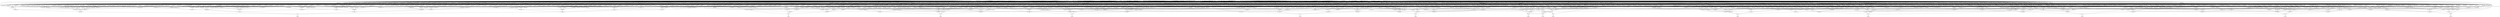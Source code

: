 digraph G {
    "new_n31_" -> "r2";
    "new_n68_" -> "r2";
    "new_n83_" -> "r2";
    "new_n160_" -> "r2";
    "new_n67_" -> "new_n31_";
    "new_n47_" -> "new_n31_";
    "new_n55_" -> "new_n31_";
    "new_n32_" -> "new_n31_";
    "new_n41_" -> "new_n32_";
    "new_n38_" -> "new_n32_";
    "new_n33_" -> "new_n32_";
    "new_n44_" -> "new_n32_";
    "new_n34_" -> "new_n33_";
    "new_n37_" -> "new_n33_";
    "new_n35_" -> "new_n34_";
    "new_n36_" -> "new_n34_";
    "b" -> "new_n34_";
    "e" -> "new_n35_";
    "f" -> "new_n35_";
    "g" -> "new_n36_";
    "h" -> "new_n36_";
    "i" -> "new_n36_";
    "c" -> "new_n37_";
    "b" -> "new_n37_";
    "d" -> "new_n37_";
    "new_n39_" -> "new_n38_";
    "new_n40_" -> "new_n38_";
    "f" -> "new_n39_";
    "h" -> "new_n39_";
    "b" -> "new_n40_";
    "c" -> "new_n40_";
    "e" -> "new_n40_";
    "new_n43_" -> "new_n41_";
    "new_n42_" -> "new_n41_";
    "n" -> "new_n41_";
    "k" -> "new_n42_";
    "m" -> "new_n42_";
    "j" -> "new_n42_";
    "j" -> "new_n43_";
    "m" -> "new_n43_";
    "k" -> "new_n43_";
    "new_n45_" -> "new_n44_";
    "new_n46_" -> "new_n44_";
    "j" -> "new_n45_";
    "m" -> "new_n45_";
    "l" -> "new_n45_";
    "n" -> "new_n45_";
    "h" -> "new_n46_";
    "f" -> "new_n46_";
    "i" -> "new_n46_";
    "f" -> "new_n47_";
    "new_n51_" -> "new_n47_";
    "new_n48_" -> "new_n47_";
    "new_n54_" -> "new_n47_";
    "new_n49_" -> "new_n48_";
    "new_n50_" -> "new_n48_";
    "l" -> "new_n49_";
    "n" -> "new_n49_";
    "m" -> "new_n49_";
    "k" -> "new_n49_";
    "j" -> "new_n50_";
    "n" -> "new_n50_";
    "m" -> "new_n50_";
    "k" -> "new_n50_";
    "new_n53_" -> "new_n51_";
    "new_n52_" -> "new_n51_";
    "n" -> "new_n52_";
    "m" -> "new_n52_";
    "g" -> "new_n52_";
    "j" -> "new_n53_";
    "l" -> "new_n53_";
    "k" -> "new_n53_";
    "f" -> "new_n54_";
    "g" -> "new_n54_";
    "i" -> "new_n54_";
    "new_n65_" -> "new_n55_";
    "new_n61_" -> "new_n55_";
    "new_n56_" -> "new_n55_";
    "new_n66_" -> "new_n55_";
    "new_n59_" -> "new_n56_";
    "new_n60_" -> "new_n56_";
    "new_n57_" -> "new_n56_";
    "new_n58_" -> "new_n56_";
    "k" -> "new_n57_";
    "m" -> "new_n57_";
    "n" -> "new_n57_";
    "f" -> "new_n58_";
    "h" -> "new_n58_";
    "j" -> "new_n58_";
    "l" -> "new_n59_";
    "m" -> "new_n59_";
    "n" -> "new_n59_";
    "f" -> "new_n60_";
    "h" -> "new_n60_";
    "k" -> "new_n60_";
    "new_n62_" -> "new_n61_";
    "new_n63_" -> "new_n61_";
    "new_n64_" -> "new_n61_";
    "n" -> "new_n62_";
    "m" -> "new_n62_";
    "k" -> "new_n62_";
    "c" -> "new_n63_";
    "b" -> "new_n63_";
    "a" -> "new_n63_";
    "g" -> "new_n64_";
    "f" -> "new_n64_";
    "h" -> "new_n64_";
    "d" -> "new_n65_";
    "e" -> "new_n65_";
    "e" -> "new_n66_";
    "d" -> "new_n66_";
    "b" -> "new_n66_";
    "d" -> "new_n67_";
    "b" -> "new_n67_";
    "e" -> "new_n67_";
    "new_n76_" -> "new_n68_";
    "new_n79_" -> "new_n68_";
    "new_n69_" -> "new_n68_";
    "new_n80_" -> "new_n68_";
    "new_n65_" -> "new_n69_";
    "new_n75_" -> "new_n69_";
    "new_n70_" -> "new_n69_";
    "new_n71_" -> "new_n69_";
    "new_n37_" -> "new_n70_";
    "new_n67_" -> "new_n70_";
    "new_n44_" -> "new_n70_";
    "new_n74_" -> "new_n71_";
    "new_n73_" -> "new_n71_";
    "new_n72_" -> "new_n71_";
    "n" -> "new_n72_";
    "m" -> "new_n72_";
    "a" -> "new_n73_";
    "b" -> "new_n73_";
    "c" -> "new_n74_";
    "d" -> "new_n74_";
    "e" -> "new_n74_";
    "new_n72_" -> "new_n75_";
    "new_n63_" -> "new_n75_";
    "new_n59_" -> "new_n76_";
    "new_n78_" -> "new_n76_";
    "new_n41_" -> "new_n76_";
    "new_n77_" -> "new_n76_";
    "g" -> "new_n77_";
    "h" -> "new_n77_";
    "g" -> "new_n78_";
    "h" -> "new_n78_";
    "k" -> "new_n78_";
    "new_n35_" -> "new_n79_";
    "b" -> "new_n79_";
    "new_n82_" -> "new_n80_";
    "l" -> "new_n80_";
    "new_n81_" -> "new_n80_";
    "g" -> "new_n80_";
    "j" -> "new_n81_";
    "i" -> "new_n81_";
    "h" -> "new_n81_";
    "l" -> "new_n81_";
    "j" -> "new_n82_";
    "h" -> "new_n82_";
    "new_n84_" -> "new_n83_";
    "new_n111_" -> "new_n83_";
    "new_n130_" -> "new_n83_";
    "new_n147_" -> "new_n83_";
    "new_n101_" -> "new_n84_";
    "new_n93_" -> "new_n84_";
    "new_n85_" -> "new_n84_";
    "new_n107_" -> "new_n84_";
    "new_n92_" -> "new_n85_";
    "new_n86_" -> "new_n85_";
    "new_n88_" -> "new_n85_";
    "new_n67_" -> "new_n86_";
    "new_n87_" -> "new_n86_";
    "f" -> "new_n87_";
    "g" -> "new_n87_";
    "h" -> "new_n87_";
    "f" -> "new_n88_";
    "new_n90_" -> "new_n88_";
    "new_n91_" -> "new_n88_";
    "new_n89_" -> "new_n88_";
    "h" -> "new_n89_";
    "k" -> "new_n89_";
    "c" -> "new_n90_";
    "d" -> "new_n90_";
    "e" -> "new_n90_";
    "l" -> "new_n91_";
    "m" -> "new_n91_";
    "n" -> "new_n91_";
    "i" -> "new_n92_";
    "m" -> "new_n92_";
    "k" -> "new_n92_";
    "n" -> "new_n92_";
    "new_n98_" -> "new_n93_";
    "new_n100_" -> "new_n93_";
    "new_n94_" -> "new_n93_";
    "new_n95_" -> "new_n93_";
    "new_n35_" -> "new_n94_";
    "c" -> "new_n94_";
    "new_n96_" -> "new_n95_";
    "new_n97_" -> "new_n95_";
    "h" -> "new_n96_";
    "i" -> "new_n96_";
    "j" -> "new_n97_";
    "m" -> "new_n97_";
    "n" -> "new_n97_";
    "l" -> "new_n97_";
    "new_n67_" -> "new_n98_";
    "new_n99_" -> "new_n98_";
    "k" -> "new_n99_";
    "j" -> "new_n99_";
    "g" -> "new_n99_";
    "n" -> "new_n100_";
    "l" -> "new_n100_";
    "m" -> "new_n100_";
    "i" -> "new_n100_";
    "new_n106_" -> "new_n101_";
    "new_n105_" -> "new_n101_";
    "new_n102_" -> "new_n101_";
    "new_n103_" -> "new_n102_";
    "new_n104_" -> "new_n102_";
    "n" -> "new_n103_";
    "m" -> "new_n103_";
    "l" -> "new_n103_";
    "a" -> "new_n104_";
    "b" -> "new_n104_";
    "e" -> "new_n104_";
    "g" -> "new_n105_";
    "new_n82_" -> "new_n105_";
    "new_n99_" -> "new_n105_";
    "h" -> "new_n106_";
    "i" -> "new_n106_";
    "g" -> "new_n106_";
    "new_n110_" -> "new_n107_";
    "new_n109_" -> "new_n107_";
    "new_n94_" -> "new_n107_";
    "new_n108_" -> "new_n107_";
    "f" -> "new_n108_";
    "new_n90_" -> "new_n108_";
    "new_n97_" -> "new_n108_";
    "new_n96_" -> "new_n108_";
    "m" -> "new_n109_";
    "n" -> "new_n109_";
    "l" -> "new_n110_";
    "j" -> "new_n110_";
    "k" -> "new_n110_";
    "h" -> "new_n110_";
    "new_n112_" -> "new_n111_";
    "new_n117_" -> "new_n111_";
    "new_n120_" -> "new_n111_";
    "new_n124_" -> "new_n111_";
    "new_n116_" -> "new_n112_";
    "new_n38_" -> "new_n112_";
    "new_n113_" -> "new_n112_";
    "new_n104_" -> "new_n113_";
    "new_n114_" -> "new_n113_";
    "new_n115_" -> "new_n113_";
    "l" -> "new_n114_";
    "n" -> "new_n114_";
    "m" -> "new_n114_";
    "g" -> "new_n115_";
    "h" -> "new_n115_";
    "j" -> "new_n115_";
    "l" -> "new_n116_";
    "m" -> "new_n116_";
    "k" -> "new_n116_";
    "n" -> "new_n116_";
    "new_n78_" -> "new_n117_";
    "new_n118_" -> "new_n117_";
    "new_n34_" -> "new_n117_";
    "new_n119_" -> "new_n117_";
    "new_n72_" -> "new_n118_";
    "new_n104_" -> "new_n118_";
    "m" -> "new_n119_";
    "k" -> "new_n119_";
    "n" -> "new_n119_";
    "new_n121_" -> "new_n120_";
    "new_n38_" -> "new_n120_";
    "new_n92_" -> "new_n120_";
    "new_n122_" -> "new_n121_";
    "new_n123_" -> "new_n121_";
    "h" -> "new_n121_";
    "d" -> "new_n122_";
    "c" -> "new_n122_";
    "b" -> "new_n122_";
    "f" -> "new_n123_";
    "e" -> "new_n123_";
    "new_n67_" -> "new_n124_";
    "new_n125_" -> "new_n124_";
    "new_n128_" -> "new_n124_";
    "new_n126_" -> "new_n125_";
    "new_n127_" -> "new_n125_";
    "f" -> "new_n126_";
    "g" -> "new_n126_";
    "h" -> "new_n126_";
    "j" -> "new_n127_";
    "n" -> "new_n127_";
    "m" -> "new_n127_";
    "l" -> "new_n127_";
    "new_n89_" -> "new_n128_";
    "new_n91_" -> "new_n128_";
    "new_n129_" -> "new_n128_";
    "d" -> "new_n129_";
    "c" -> "new_n129_";
    "f" -> "new_n129_";
    "new_n67_" -> "new_n130_";
    "new_n136_" -> "new_n130_";
    "new_n131_" -> "new_n130_";
    "new_n141_" -> "new_n130_";
    "new_n132_" -> "new_n131_";
    "new_n135_" -> "new_n131_";
    "c" -> "new_n131_";
    "new_n134_" -> "new_n132_";
    "new_n133_" -> "new_n132_";
    "m" -> "new_n132_";
    "n" -> "new_n132_";
    "j" -> "new_n133_";
    "i" -> "new_n133_";
    "l" -> "new_n133_";
    "i" -> "new_n134_";
    "k" -> "new_n134_";
    "f" -> "new_n135_";
    "h" -> "new_n135_";
    "b" -> "new_n135_";
    "e" -> "new_n135_";
    "new_n137_" -> "new_n136_";
    "new_n140_" -> "new_n136_";
    "new_n138_" -> "new_n137_";
    "new_n139_" -> "new_n137_";
    "k" -> "new_n138_";
    "n" -> "new_n138_";
    "m" -> "new_n138_";
    "j" -> "new_n138_";
    "n" -> "new_n139_";
    "l" -> "new_n139_";
    "m" -> "new_n139_";
    "j" -> "new_n139_";
    "f" -> "new_n140_";
    "i" -> "new_n140_";
    "g" -> "new_n140_";
    "new_n142_" -> "new_n141_";
    "new_n146_" -> "new_n141_";
    "new_n41_" -> "new_n141_";
    "new_n86_" -> "new_n141_";
    "new_n144_" -> "new_n142_";
    "new_n143_" -> "new_n142_";
    "new_n145_" -> "new_n142_";
    "m" -> "new_n143_";
    "n" -> "new_n143_";
    "k" -> "new_n143_";
    "h" -> "new_n144_";
    "i" -> "new_n144_";
    "j" -> "new_n144_";
    "k" -> "new_n145_";
    "m" -> "new_n145_";
    "n" -> "new_n145_";
    "j" -> "new_n145_";
    "new_n39_" -> "new_n146_";
    "new_n90_" -> "new_n146_";
    "new_n109_" -> "new_n146_";
    "new_n92_" -> "new_n147_";
    "new_n155_" -> "new_n147_";
    "new_n152_" -> "new_n147_";
    "new_n148_" -> "new_n147_";
    "new_n151_" -> "new_n148_";
    "new_n149_" -> "new_n148_";
    "new_n150_" -> "new_n148_";
    "new_n66_" -> "new_n149_";
    "new_n119_" -> "new_n149_";
    "new_n39_" -> "new_n150_";
    "new_n40_" -> "new_n150_";
    "new_n92_" -> "new_n150_";
    "g" -> "new_n150_";
    "j" -> "new_n151_";
    "f" -> "new_n151_";
    "i" -> "new_n151_";
    "h" -> "new_n151_";
    "new_n37_" -> "new_n152_";
    "new_n67_" -> "new_n152_";
    "new_n153_" -> "new_n152_";
    "n" -> "new_n152_";
    "m" -> "new_n153_";
    "new_n154_" -> "new_n153_";
    "new_n134_" -> "new_n153_";
    "h" -> "new_n154_";
    "g" -> "new_n154_";
    "f" -> "new_n154_";
    "new_n158_" -> "new_n155_";
    "b" -> "new_n155_";
    "h" -> "new_n155_";
    "new_n156_" -> "new_n155_";
    "new_n122_" -> "new_n156_";
    "new_n157_" -> "new_n156_";
    "e" -> "new_n157_";
    "g" -> "new_n157_";
    "h" -> "new_n157_";
    "new_n159_" -> "new_n158_";
    "f" -> "new_n158_";
    "c" -> "new_n159_";
    "d" -> "new_n159_";
    "new_n161_" -> "new_n160_";
    "new_n177_" -> "new_n160_";
    "new_n197_" -> "new_n160_";
    "new_n176_" -> "new_n161_";
    "new_n162_" -> "new_n161_";
    "new_n167_" -> "new_n161_";
    "new_n170_" -> "new_n161_";
    "new_n166_" -> "new_n162_";
    "new_n52_" -> "new_n162_";
    "new_n165_" -> "new_n162_";
    "new_n163_" -> "new_n162_";
    "new_n164_" -> "new_n163_";
    "new_n49_" -> "new_n163_";
    "j" -> "new_n163_";
    "g" -> "new_n163_";
    "n" -> "new_n164_";
    "k" -> "new_n164_";
    "m" -> "new_n164_";
    "i" -> "new_n164_";
    "new_n114_" -> "new_n165_";
    "new_n134_" -> "new_n165_";
    "g" -> "new_n165_";
    "l" -> "new_n166_";
    "k" -> "new_n166_";
    "i" -> "new_n166_";
    "j" -> "new_n166_";
    "new_n166_" -> "new_n167_";
    "new_n168_" -> "new_n167_";
    "new_n71_" -> "new_n167_";
    "g" -> "new_n167_";
    "new_n169_" -> "new_n168_";
    "l" -> "new_n168_";
    "k" -> "new_n169_";
    "j" -> "new_n169_";
    "new_n173_" -> "new_n170_";
    "new_n172_" -> "new_n170_";
    "new_n67_" -> "new_n170_";
    "new_n171_" -> "new_n170_";
    "new_n74_" -> "new_n171_";
    "new_n78_" -> "new_n171_";
    "new_n73_" -> "new_n171_";
    "new_n72_" -> "new_n171_";
    "g" -> "new_n172_";
    "new_n62_" -> "new_n172_";
    "new_n49_" -> "new_n172_";
    "new_n39_" -> "new_n172_";
    "new_n174_" -> "new_n173_";
    "n" -> "new_n173_";
    "new_n175_" -> "new_n173_";
    "j" -> "new_n174_";
    "i" -> "new_n174_";
    "l" -> "new_n174_";
    "m" -> "new_n174_";
    "f" -> "new_n175_";
    "g" -> "new_n175_";
    "h" -> "new_n175_";
    "new_n74_" -> "new_n176_";
    "new_n73_" -> "new_n176_";
    "new_n67_" -> "new_n176_";
    "new_n104_" -> "new_n176_";
    "new_n178_" -> "new_n177_";
    "new_n181_" -> "new_n177_";
    "new_n190_" -> "new_n177_";
    "new_n192_" -> "new_n177_";
    "new_n95_" -> "new_n178_";
    "new_n129_" -> "new_n178_";
    "new_n79_" -> "new_n178_";
    "new_n179_" -> "new_n178_";
    "new_n119_" -> "new_n179_";
    "new_n180_" -> "new_n179_";
    "g" -> "new_n180_";
    "i" -> "new_n180_";
    "h" -> "new_n180_";
    "new_n186_" -> "new_n181_";
    "new_n187_" -> "new_n181_";
    "new_n182_" -> "new_n181_";
    "new_n184_" -> "new_n181_";
    "new_n183_" -> "new_n182_";
    "new_n133_" -> "new_n182_";
    "m" -> "new_n183_";
    "n" -> "new_n183_";
    "new_n122_" -> "new_n184_";
    "new_n185_" -> "new_n184_";
    "e" -> "new_n185_";
    "h" -> "new_n185_";
    "g" -> "new_n185_";
    "new_n183_" -> "new_n186_";
    "new_n122_" -> "new_n186_";
    "new_n188_" -> "new_n187_";
    "new_n123_" -> "new_n187_";
    "new_n189_" -> "new_n187_";
    "e" -> "new_n188_";
    "g" -> "new_n188_";
    "h" -> "new_n189_";
    "i" -> "new_n189_";
    "k" -> "new_n189_";
    "new_n116_" -> "new_n190_";
    "new_n86_" -> "new_n190_";
    "new_n191_" -> "new_n190_";
    "f" -> "new_n191_";
    "new_n90_" -> "new_n191_";
    "new_n143_" -> "new_n191_";
    "new_n96_" -> "new_n191_";
    "new_n195_" -> "new_n192_";
    "new_n194_" -> "new_n192_";
    "new_n193_" -> "new_n192_";
    "new_n45_" -> "new_n193_";
    "new_n46_" -> "new_n193_";
    "new_n66_" -> "new_n193_";
    "new_n183_" -> "new_n194_";
    "new_n37_" -> "new_n194_";
    "new_n196_" -> "new_n195_";
    "new_n134_" -> "new_n195_";
    "f" -> "new_n195_";
    "g" -> "new_n196_";
    "h" -> "new_n196_";
    "new_n41_" -> "new_n197_";
    "new_n116_" -> "new_n197_";
    "new_n155_" -> "new_n197_";
    "new_n198_" -> "new_n197_";
    "new_n129_" -> "new_n198_";
    "new_n94_" -> "new_n198_";
    "new_n199_" -> "new_n198_";
    "new_n142_" -> "new_n198_";
    "new_n200_" -> "new_n199_";
    "new_n89_" -> "new_n199_";
    "new_n201_" -> "new_n199_";
    "i" -> "new_n200_";
    "j" -> "new_n200_";
    "i" -> "new_n201_";
    "j" -> "new_n201_";
    "h" -> "new_n201_";
    "k" -> "new_n201_";
    "new_n203_" -> "s2";
    "new_n252_" -> "s2";
    "new_n263_" -> "s2";
    "new_n279_" -> "s2";
    "new_n204_" -> "new_n203_";
    "new_n223_" -> "new_n203_";
    "new_n237_" -> "new_n203_";
    "new_n248_" -> "new_n203_";
    "new_n222_" -> "new_n204_";
    "new_n213_" -> "new_n204_";
    "new_n218_" -> "new_n204_";
    "new_n205_" -> "new_n204_";
    "new_n211_" -> "new_n205_";
    "new_n209_" -> "new_n205_";
    "new_n206_" -> "new_n205_";
    "new_n182_" -> "new_n205_";
    "new_n208_" -> "new_n206_";
    "new_n207_" -> "new_n206_";
    "new_n135_" -> "new_n206_";
    "c" -> "new_n206_";
    "b" -> "new_n207_";
    "c" -> "new_n207_";
    "d" -> "new_n207_";
    "e" -> "new_n208_";
    "h" -> "new_n208_";
    "f" -> "new_n208_";
    "e" -> "new_n209_";
    "new_n210_" -> "new_n209_";
    "new_n72_" -> "new_n209_";
    "g" -> "new_n209_";
    "a" -> "new_n210_";
    "b" -> "new_n210_";
    "d" -> "new_n210_";
    "new_n212_" -> "new_n211_";
    "new_n81_" -> "new_n211_";
    "i" -> "new_n212_";
    "k" -> "new_n212_";
    "j" -> "new_n212_";
    "new_n214_" -> "new_n213_";
    "new_n216_" -> "new_n213_";
    "new_n109_" -> "new_n214_";
    "new_n215_" -> "new_n214_";
    "e" -> "new_n215_";
    "d" -> "new_n215_";
    "c" -> "new_n215_";
    "f" -> "new_n215_";
    "e" -> "new_n216_";
    "new_n217_" -> "new_n216_";
    "new_n122_" -> "new_n216_";
    "new_n183_" -> "new_n216_";
    "f" -> "new_n217_";
    "g" -> "new_n217_";
    "new_n219_" -> "new_n218_";
    "new_n220_" -> "new_n218_";
    "new_n221_" -> "new_n218_";
    "new_n49_" -> "new_n219_";
    "new_n127_" -> "new_n219_";
    "new_n174_" -> "new_n219_";
    "n" -> "new_n219_";
    "c" -> "new_n220_";
    "a" -> "new_n220_";
    "d" -> "new_n220_";
    "i" -> "new_n221_";
    "g" -> "new_n221_";
    "f" -> "new_n221_";
    "new_n200_" -> "new_n222_";
    "l" -> "new_n222_";
    "new_n89_" -> "new_n222_";
    "new_n201_" -> "new_n222_";
    "new_n234_" -> "new_n223_";
    "new_n228_" -> "new_n223_";
    "new_n236_" -> "new_n223_";
    "new_n224_" -> "new_n223_";
    "new_n222_" -> "new_n224_";
    "new_n226_" -> "new_n224_";
    "new_n206_" -> "new_n224_";
    "new_n225_" -> "new_n224_";
    "m" -> "new_n225_";
    "new_n134_" -> "new_n225_";
    "n" -> "new_n225_";
    "new_n183_" -> "new_n226_";
    "new_n227_" -> "new_n226_";
    "b" -> "new_n227_";
    "c" -> "new_n227_";
    "f" -> "new_n227_";
    "new_n229_" -> "new_n228_";
    "new_n232_" -> "new_n228_";
    "new_n72_" -> "new_n229_";
    "new_n230_" -> "new_n229_";
    "new_n231_" -> "new_n229_";
    "b" -> "new_n230_";
    "a" -> "new_n230_";
    "c" -> "new_n230_";
    "d" -> "new_n231_";
    "e" -> "new_n231_";
    "a" -> "new_n232_";
    "new_n233_" -> "new_n232_";
    "b" -> "new_n233_";
    "d" -> "new_n233_";
    "e" -> "new_n233_";
    "new_n137_" -> "new_n234_";
    "new_n48_" -> "new_n234_";
    "i" -> "new_n234_";
    "new_n235_" -> "new_n234_";
    "e" -> "new_n235_";
    "g" -> "new_n235_";
    "new_n222_" -> "new_n236_";
    "new_n146_" -> "new_n236_";
    "new_n245_" -> "new_n237_";
    "new_n242_" -> "new_n237_";
    "new_n220_" -> "new_n237_";
    "new_n238_" -> "new_n237_";
    "new_n240_" -> "new_n238_";
    "new_n239_" -> "new_n238_";
    "new_n95_" -> "new_n238_";
    "new_n215_" -> "new_n238_";
    "l" -> "new_n239_";
    "new_n89_" -> "new_n239_";
    "new_n72_" -> "new_n239_";
    "new_n241_" -> "new_n240_";
    "a" -> "new_n240_";
    "c" -> "new_n241_";
    "e" -> "new_n241_";
    "d" -> "new_n241_";
    "new_n243_" -> "new_n242_";
    "new_n50_" -> "new_n242_";
    "new_n49_" -> "new_n242_";
    "new_n244_" -> "new_n242_";
    "j" -> "new_n243_";
    "g" -> "new_n243_";
    "f" -> "new_n243_";
    "f" -> "new_n244_";
    "g" -> "new_n244_";
    "i" -> "new_n244_";
    "new_n246_" -> "new_n245_";
    "new_n247_" -> "new_n245_";
    "f" -> "new_n246_";
    "g" -> "new_n246_";
    "j" -> "new_n246_";
    "k" -> "new_n247_";
    "n" -> "new_n247_";
    "m" -> "new_n247_";
    "l" -> "new_n247_";
    "new_n219_" -> "new_n248_";
    "new_n251_" -> "new_n248_";
    "new_n222_" -> "new_n248_";
    "new_n249_" -> "new_n248_";
    "new_n250_" -> "new_n249_";
    "new_n72_" -> "new_n249_";
    "new_n188_" -> "new_n250_";
    "new_n220_" -> "new_n250_";
    "i" -> "new_n250_";
    "i" -> "new_n251_";
    "new_n220_" -> "new_n251_";
    "new_n188_" -> "new_n251_";
    "new_n258_" -> "new_n252_";
    "new_n228_" -> "new_n252_";
    "new_n253_" -> "new_n252_";
    "new_n257_" -> "new_n252_";
    "new_n254_" -> "new_n253_";
    "new_n81_" -> "new_n253_";
    "new_n72_" -> "new_n253_";
    "g" -> "new_n253_";
    "e" -> "new_n254_";
    "new_n217_" -> "new_n254_";
    "new_n255_" -> "new_n254_";
    "new_n256_" -> "new_n254_";
    "new_n72_" -> "new_n255_";
    "new_n230_" -> "new_n255_";
    "new_n185_" -> "new_n256_";
    "new_n220_" -> "new_n256_";
    "new_n76_" -> "new_n257_";
    "new_n94_" -> "new_n257_";
    "new_n174_" -> "new_n258_";
    "n" -> "new_n258_";
    "new_n262_" -> "new_n258_";
    "new_n259_" -> "new_n258_";
    "new_n127_" -> "new_n259_";
    "new_n261_" -> "new_n259_";
    "new_n100_" -> "new_n259_";
    "new_n260_" -> "new_n259_";
    "h" -> "new_n260_";
    "g" -> "new_n260_";
    "e" -> "new_n260_";
    "g" -> "new_n261_";
    "e" -> "new_n261_";
    "h" -> "new_n261_";
    "e" -> "new_n262_";
    "g" -> "new_n262_";
    "h" -> "new_n262_";
    "new_n274_" -> "new_n263_";
    "new_n268_" -> "new_n263_";
    "new_n264_" -> "new_n263_";
    "new_n275_" -> "new_n263_";
    "new_n266_" -> "new_n264_";
    "new_n78_" -> "new_n264_";
    "new_n265_" -> "new_n264_";
    "new_n267_" -> "new_n264_";
    "new_n105_" -> "new_n265_";
    "new_n72_" -> "new_n265_";
    "new_n210_" -> "new_n265_";
    "e" -> "new_n266_";
    "new_n210_" -> "new_n266_";
    "new_n72_" -> "new_n266_";
    "new_n231_" -> "new_n267_";
    "new_n103_" -> "new_n267_";
    "new_n270_" -> "new_n268_";
    "new_n220_" -> "new_n268_";
    "new_n269_" -> "new_n268_";
    "new_n273_" -> "new_n268_";
    "e" -> "new_n269_";
    "new_n217_" -> "new_n269_";
    "new_n255_" -> "new_n269_";
    "new_n209_" -> "new_n269_";
    "new_n271_" -> "new_n270_";
    "new_n272_" -> "new_n270_";
    "new_n174_" -> "new_n271_";
    "new_n87_" -> "new_n271_";
    "new_n72_" -> "new_n271_";
    "new_n100_" -> "new_n272_";
    "new_n154_" -> "new_n272_";
    "new_n64_" -> "new_n272_";
    "new_n127_" -> "new_n272_";
    "i" -> "new_n273_";
    "l" -> "new_n273_";
    "k" -> "new_n273_";
    "j" -> "new_n273_";
    "new_n222_" -> "new_n274_";
    "new_n158_" -> "new_n274_";
    "new_n109_" -> "new_n274_";
    "new_n216_" -> "new_n275_";
    "new_n278_" -> "new_n275_";
    "new_n276_" -> "new_n275_";
    "new_n41_" -> "new_n275_";
    "new_n207_" -> "new_n276_";
    "new_n277_" -> "new_n276_";
    "new_n39_" -> "new_n276_";
    "new_n40_" -> "new_n276_";
    "e" -> "new_n277_";
    "f" -> "new_n277_";
    "h" -> "new_n277_";
    "h" -> "new_n278_";
    "j" -> "new_n278_";
    "i" -> "new_n278_";
    "l" -> "new_n278_";
    "new_n280_" -> "new_n279_";
    "new_n284_" -> "new_n279_";
    "new_n294_" -> "new_n279_";
    "new_n283_" -> "new_n280_";
    "new_n255_" -> "new_n280_";
    "new_n281_" -> "new_n280_";
    "new_n282_" -> "new_n280_";
    "new_n251_" -> "new_n281_";
    "new_n39_" -> "new_n281_";
    "new_n127_" -> "new_n281_";
    "new_n229_" -> "new_n282_";
    "new_n232_" -> "new_n282_";
    "new_n51_" -> "new_n282_";
    "g" -> "new_n283_";
    "new_n82_" -> "new_n283_";
    "new_n35_" -> "new_n283_";
    "l" -> "new_n283_";
    "new_n285_" -> "new_n284_";
    "new_n289_" -> "new_n284_";
    "new_n291_" -> "new_n284_";
    "new_n292_" -> "new_n284_";
    "new_n288_" -> "new_n285_";
    "new_n119_" -> "new_n285_";
    "new_n94_" -> "new_n285_";
    "new_n286_" -> "new_n285_";
    "j" -> "new_n286_";
    "new_n227_" -> "new_n286_";
    "new_n287_" -> "new_n286_";
    "new_n96_" -> "new_n286_";
    "m" -> "new_n287_";
    "l" -> "new_n287_";
    "n" -> "new_n287_";
    "g" -> "new_n288_";
    "h" -> "new_n288_";
    "i" -> "new_n288_";
    "new_n290_" -> "new_n289_";
    "new_n62_" -> "new_n289_";
    "new_n95_" -> "new_n289_";
    "new_n158_" -> "new_n289_";
    "e" -> "new_n290_";
    "new_n220_" -> "new_n290_";
    "new_n77_" -> "new_n290_";
    "new_n108_" -> "new_n291_";
    "new_n191_" -> "new_n291_";
    "new_n94_" -> "new_n292_";
    "new_n45_" -> "new_n292_";
    "new_n36_" -> "new_n292_";
    "new_n293_" -> "new_n292_";
    "e" -> "new_n293_";
    "new_n127_" -> "new_n293_";
    "new_n220_" -> "new_n293_";
    "new_n77_" -> "new_n293_";
    "new_n295_" -> "new_n294_";
    "new_n299_" -> "new_n294_";
    "new_n301_" -> "new_n294_";
    "new_n302_" -> "new_n294_";
    "new_n296_" -> "new_n295_";
    "new_n255_" -> "new_n295_";
    "new_n51_" -> "new_n295_";
    "new_n240_" -> "new_n295_";
    "new_n297_" -> "new_n296_";
    "new_n298_" -> "new_n296_";
    "new_n49_" -> "new_n296_";
    "new_n277_" -> "new_n296_";
    "e" -> "new_n297_";
    "g" -> "new_n297_";
    "f" -> "new_n297_";
    "n" -> "new_n298_";
    "k" -> "new_n298_";
    "m" -> "new_n298_";
    "h" -> "new_n298_";
    "new_n300_" -> "new_n299_";
    "new_n220_" -> "new_n299_";
    "new_n276_" -> "new_n299_";
    "new_n116_" -> "new_n299_";
    "new_n64_" -> "new_n300_";
    "new_n62_" -> "new_n300_";
    "new_n60_" -> "new_n300_";
    "new_n114_" -> "new_n300_";
    "new_n78_" -> "new_n301_";
    "new_n229_" -> "new_n301_";
    "new_n214_" -> "new_n301_";
    "new_n189_" -> "new_n301_";
    "new_n276_" -> "new_n302_";
    "new_n92_" -> "new_n302_";
    "new_n303_" -> "new_n302_";
    "new_n232_" -> "new_n302_";
    "l" -> "new_n303_";
    "g" -> "new_n303_";
    "new_n72_" -> "new_n303_";
    "new_n89_" -> "new_n303_";
    "new_n305_" -> "p2";
    "new_n323_" -> "p2";
    "new_n378_" -> "p2";
    "new_n382_" -> "p2";
    "new_n322_" -> "new_n305_";
    "new_n318_" -> "new_n305_";
    "new_n306_" -> "new_n305_";
    "new_n316_" -> "new_n306_";
    "new_n307_" -> "new_n306_";
    "new_n314_" -> "new_n306_";
    "new_n313_" -> "new_n307_";
    "new_n154_" -> "new_n307_";
    "new_n308_" -> "new_n307_";
    "new_n311_" -> "new_n307_";
    "new_n309_" -> "new_n308_";
    "new_n310_" -> "new_n308_";
    "d" -> "new_n309_";
    "c" -> "new_n309_";
    "a" -> "new_n309_";
    "e" -> "new_n309_";
    "f" -> "new_n310_";
    "h" -> "new_n310_";
    "g" -> "new_n310_";
    "new_n260_" -> "new_n311_";
    "new_n312_" -> "new_n311_";
    "new_n185_" -> "new_n311_";
    "new_n220_" -> "new_n311_";
    "d" -> "new_n312_";
    "c" -> "new_n312_";
    "a" -> "new_n312_";
    "e" -> "new_n313_";
    "c" -> "new_n313_";
    "d" -> "new_n313_";
    "a" -> "new_n313_";
    "new_n247_" -> "new_n314_";
    "i" -> "new_n314_";
    "new_n72_" -> "new_n314_";
    "new_n315_" -> "new_n314_";
    "i" -> "new_n315_";
    "j" -> "new_n315_";
    "k" -> "new_n315_";
    "new_n310_" -> "new_n316_";
    "new_n210_" -> "new_n316_";
    "new_n317_" -> "new_n316_";
    "new_n154_" -> "new_n316_";
    "d" -> "new_n317_";
    "c" -> "new_n317_";
    "a" -> "new_n317_";
    "b" -> "new_n317_";
    "new_n290_" -> "new_n318_";
    "new_n320_" -> "new_n318_";
    "new_n319_" -> "new_n318_";
    "new_n321_" -> "new_n318_";
    "new_n261_" -> "new_n319_";
    "new_n312_" -> "new_n319_";
    "new_n309_" -> "new_n319_";
    "new_n126_" -> "new_n319_";
    "new_n313_" -> "new_n320_";
    "new_n64_" -> "new_n320_";
    "new_n126_" -> "new_n321_";
    "new_n210_" -> "new_n321_";
    "new_n63_" -> "new_n321_";
    "new_n64_" -> "new_n321_";
    "n" -> "new_n322_";
    "k" -> "new_n322_";
    "m" -> "new_n322_";
    "j" -> "new_n322_";
    "new_n324_" -> "new_n323_";
    "new_n350_" -> "new_n323_";
    "new_n361_" -> "new_n323_";
    "new_n373_" -> "new_n323_";
    "new_n325_" -> "new_n324_";
    "new_n333_" -> "new_n324_";
    "new_n338_" -> "new_n324_";
    "new_n342_" -> "new_n324_";
    "new_n332_" -> "new_n325_";
    "new_n326_" -> "new_n325_";
    "new_n329_" -> "new_n325_";
    "new_n327_" -> "new_n325_";
    "new_n139_" -> "new_n326_";
    "new_n138_" -> "new_n326_";
    "new_n221_" -> "new_n326_";
    "new_n288_" -> "new_n327_";
    "new_n119_" -> "new_n327_";
    "new_n67_" -> "new_n327_";
    "new_n328_" -> "new_n327_";
    "f" -> "new_n328_";
    "h" -> "new_n328_";
    "i" -> "new_n328_";
    "j" -> "new_n328_";
    "new_n330_" -> "new_n329_";
    "new_n40_" -> "new_n329_";
    "new_n77_" -> "new_n329_";
    "new_n331_" -> "new_n329_";
    "e" -> "new_n330_";
    "d" -> "new_n330_";
    "b" -> "new_n330_";
    "f" -> "new_n330_";
    "k" -> "new_n331_";
    "m" -> "new_n331_";
    "j" -> "new_n331_";
    "n" -> "new_n331_";
    "d" -> "new_n332_";
    "c" -> "new_n332_";
    "a" -> "new_n332_";
    "b" -> "new_n332_";
    "new_n337_" -> "new_n333_";
    "new_n322_" -> "new_n333_";
    "new_n334_" -> "new_n333_";
    "new_n336_" -> "new_n333_";
    "new_n104_" -> "new_n334_";
    "new_n335_" -> "new_n334_";
    "f" -> "new_n335_";
    "e" -> "new_n335_";
    "b" -> "new_n335_";
    "new_n77_" -> "new_n336_";
    "new_n322_" -> "new_n336_";
    "new_n52_" -> "new_n336_";
    "new_n166_" -> "new_n336_";
    "new_n332_" -> "new_n337_";
    "new_n64_" -> "new_n337_";
    "new_n339_" -> "new_n338_";
    "new_n340_" -> "new_n338_";
    "new_n326_" -> "new_n338_";
    "new_n63_" -> "new_n338_";
    "new_n40_" -> "new_n339_";
    "new_n330_" -> "new_n339_";
    "new_n288_" -> "new_n340_";
    "new_n341_" -> "new_n340_";
    "m" -> "new_n341_";
    "k" -> "new_n341_";
    "j" -> "new_n341_";
    "n" -> "new_n341_";
    "new_n343_" -> "new_n342_";
    "new_n344_" -> "new_n342_";
    "new_n139_" -> "new_n342_";
    "new_n346_" -> "new_n342_";
    "new_n309_" -> "new_n343_";
    "new_n140_" -> "new_n343_";
    "new_n312_" -> "new_n344_";
    "new_n345_" -> "new_n344_";
    "new_n313_" -> "new_n344_";
    "new_n221_" -> "new_n344_";
    "i" -> "new_n345_";
    "g" -> "new_n345_";
    "e" -> "new_n345_";
    "new_n348_" -> "new_n346_";
    "new_n347_" -> "new_n346_";
    "new_n109_" -> "new_n346_";
    "new_n349_" -> "new_n346_";
    "g" -> "new_n347_";
    "e" -> "new_n347_";
    "f" -> "new_n347_";
    "c" -> "new_n347_";
    "e" -> "new_n348_";
    "f" -> "new_n348_";
    "d" -> "new_n348_";
    "c" -> "new_n348_";
    "h" -> "new_n349_";
    "i" -> "new_n349_";
    "j" -> "new_n349_";
    "k" -> "new_n349_";
    "new_n57_" -> "new_n350_";
    "new_n351_" -> "new_n350_";
    "new_n353_" -> "new_n350_";
    "new_n357_" -> "new_n350_";
    "new_n58_" -> "new_n351_";
    "new_n66_" -> "new_n351_";
    "new_n352_" -> "new_n351_";
    "j" -> "new_n351_";
    "new_n67_" -> "new_n352_";
    "new_n39_" -> "new_n352_";
    "new_n354_" -> "new_n353_";
    "new_n57_" -> "new_n353_";
    "new_n115_" -> "new_n353_";
    "new_n355_" -> "new_n354_";
    "new_n356_" -> "new_n354_";
    "e" -> "new_n355_";
    "d" -> "new_n355_";
    "b" -> "new_n355_";
    "c" -> "new_n355_";
    "f" -> "new_n356_";
    "d" -> "new_n356_";
    "e" -> "new_n356_";
    "b" -> "new_n356_";
    "new_n359_" -> "new_n357_";
    "new_n360_" -> "new_n357_";
    "new_n138_" -> "new_n357_";
    "new_n358_" -> "new_n357_";
    "new_n356_" -> "new_n358_";
    "new_n355_" -> "new_n358_";
    "new_n106_" -> "new_n358_";
    "new_n341_" -> "new_n358_";
    "new_n72_" -> "new_n359_";
    "new_n175_" -> "new_n359_";
    "new_n210_" -> "new_n359_";
    "new_n72_" -> "new_n360_";
    "new_n63_" -> "new_n360_";
    "new_n87_" -> "new_n360_";
    "new_n66_" -> "new_n361_";
    "new_n362_" -> "new_n361_";
    "new_n369_" -> "new_n361_";
    "new_n365_" -> "new_n361_";
    "new_n46_" -> "new_n362_";
    "new_n363_" -> "new_n362_";
    "new_n341_" -> "new_n362_";
    "new_n364_" -> "new_n363_";
    "f" -> "new_n363_";
    "i" -> "new_n364_";
    "h" -> "new_n364_";
    "new_n104_" -> "new_n365_";
    "new_n368_" -> "new_n365_";
    "new_n366_" -> "new_n365_";
    "new_n335_" -> "new_n366_";
    "new_n104_" -> "new_n366_";
    "new_n367_" -> "new_n366_";
    "new_n247_" -> "new_n366_";
    "h" -> "new_n367_";
    "g" -> "new_n367_";
    "i" -> "new_n367_";
    "new_n115_" -> "new_n368_";
    "new_n138_" -> "new_n368_";
    "new_n372_" -> "new_n369_";
    "new_n371_" -> "new_n369_";
    "new_n370_" -> "new_n369_";
    "new_n169_" -> "new_n369_";
    "new_n332_" -> "new_n370_";
    "new_n87_" -> "new_n370_";
    "new_n72_" -> "new_n370_";
    "new_n143_" -> "new_n371_";
    "new_n241_" -> "new_n371_";
    "new_n106_" -> "new_n372_";
    "j" -> "new_n372_";
    "new_n335_" -> "new_n373_";
    "new_n368_" -> "new_n373_";
    "new_n374_" -> "new_n373_";
    "new_n375_" -> "new_n373_";
    "new_n140_" -> "new_n374_";
    "new_n210_" -> "new_n374_";
    "new_n251_" -> "new_n374_";
    "new_n137_" -> "new_n374_";
    "new_n115_" -> "new_n375_";
    "new_n241_" -> "new_n375_";
    "new_n377_" -> "new_n375_";
    "new_n376_" -> "new_n375_";
    "new_n72_" -> "new_n376_";
    "new_n104_" -> "new_n376_";
    "new_n367_" -> "new_n376_";
    "new_n315_" -> "new_n376_";
    "k" -> "new_n377_";
    "m" -> "new_n377_";
    "n" -> "new_n377_";
    "new_n169_" -> "new_n378_";
    "h" -> "new_n378_";
    "new_n362_" -> "new_n378_";
    "new_n379_" -> "new_n378_";
    "new_n227_" -> "new_n379_";
    "new_n381_" -> "new_n379_";
    "new_n183_" -> "new_n379_";
    "new_n380_" -> "new_n379_";
    "new_n348_" -> "new_n380_";
    "new_n347_" -> "new_n380_";
    "new_n109_" -> "new_n380_";
    "g" -> "new_n381_";
    "f" -> "new_n381_";
    "c" -> "new_n381_";
    "new_n387_" -> "new_n382_";
    "new_n383_" -> "new_n382_";
    "new_n138_" -> "new_n382_";
    "new_n388_" -> "new_n382_";
    "new_n313_" -> "new_n383_";
    "new_n87_" -> "new_n383_";
    "new_n384_" -> "new_n383_";
    "new_n386_" -> "new_n383_";
    "new_n309_" -> "new_n384_";
    "f" -> "new_n384_";
    "new_n385_" -> "new_n384_";
    "g" -> "new_n385_";
    "h" -> "new_n385_";
    "new_n262_" -> "new_n386_";
    "new_n312_" -> "new_n386_";
    "new_n157_" -> "new_n386_";
    "new_n220_" -> "new_n386_";
    "new_n343_" -> "new_n387_";
    "new_n344_" -> "new_n387_";
    "new_n380_" -> "new_n388_";
    "new_n89_" -> "new_n388_";
    "new_n389_" -> "new_n388_";
    "i" -> "new_n389_";
    "j" -> "new_n389_";
    "new_n391_" -> "q2";
    "new_n426_" -> "q2";
    "new_n453_" -> "q2";
    "new_n494_" -> "q2";
    "new_n392_" -> "new_n391_";
    "new_n405_" -> "new_n391_";
    "new_n412_" -> "new_n391_";
    "new_n418_" -> "new_n391_";
    "new_n139_" -> "new_n392_";
    "new_n393_" -> "new_n392_";
    "new_n394_" -> "new_n392_";
    "new_n397_" -> "new_n392_";
    "new_n308_" -> "new_n393_";
    "new_n311_" -> "new_n393_";
    "new_n360_" -> "new_n394_";
    "new_n359_" -> "new_n394_";
    "new_n395_" -> "new_n394_";
    "new_n396_" -> "new_n395_";
    "new_n127_" -> "new_n395_";
    "i" -> "new_n396_";
    "h" -> "new_n396_";
    "g" -> "new_n396_";
    "new_n402_" -> "new_n397_";
    "new_n404_" -> "new_n397_";
    "new_n398_" -> "new_n397_";
    "new_n401_" -> "new_n397_";
    "new_n244_" -> "new_n398_";
    "new_n400_" -> "new_n398_";
    "new_n399_" -> "new_n398_";
    "new_n246_" -> "new_n398_";
    "h" -> "new_n399_";
    "i" -> "new_n399_";
    "l" -> "new_n399_";
    "j" -> "new_n400_";
    "k" -> "new_n400_";
    "l" -> "new_n400_";
    "new_n317_" -> "new_n401_";
    "new_n72_" -> "new_n401_";
    "new_n330_" -> "new_n402_";
    "new_n403_" -> "new_n402_";
    "new_n119_" -> "new_n402_";
    "j" -> "new_n403_";
    "l" -> "new_n403_";
    "new_n348_" -> "new_n404_";
    "new_n364_" -> "new_n404_";
    "f" -> "new_n404_";
    "new_n406_" -> "new_n405_";
    "new_n410_" -> "new_n405_";
    "new_n351_" -> "new_n405_";
    "new_n411_" -> "new_n405_";
    "new_n40_" -> "new_n406_";
    "new_n409_" -> "new_n406_";
    "new_n36_" -> "new_n406_";
    "new_n407_" -> "new_n406_";
    "new_n367_" -> "new_n407_";
    "new_n408_" -> "new_n407_";
    "new_n46_" -> "new_n407_";
    "new_n66_" -> "new_n407_";
    "b" -> "new_n408_";
    "e" -> "new_n408_";
    "c" -> "new_n408_";
    "b" -> "new_n409_";
    "d" -> "new_n409_";
    "f" -> "new_n409_";
    "m" -> "new_n410_";
    "l" -> "new_n410_";
    "k" -> "new_n410_";
    "n" -> "new_n410_";
    "k" -> "new_n411_";
    "m" -> "new_n411_";
    "l" -> "new_n411_";
    "n" -> "new_n411_";
    "new_n395_" -> "new_n412_";
    "new_n410_" -> "new_n412_";
    "new_n417_" -> "new_n412_";
    "new_n413_" -> "new_n412_";
    "new_n245_" -> "new_n413_";
    "new_n210_" -> "new_n413_";
    "new_n414_" -> "new_n413_";
    "new_n415_" -> "new_n413_";
    "new_n309_" -> "new_n414_";
    "f" -> "new_n414_";
    "new_n416_" -> "new_n415_";
    "new_n247_" -> "new_n415_";
    "g" -> "new_n416_";
    "j" -> "new_n416_";
    "new_n330_" -> "new_n417_";
    "new_n335_" -> "new_n417_";
    "g" -> "new_n417_";
    "new_n82_" -> "new_n417_";
    "new_n318_" -> "new_n418_";
    "new_n72_" -> "new_n418_";
    "new_n425_" -> "new_n418_";
    "new_n419_" -> "new_n418_";
    "new_n287_" -> "new_n419_";
    "new_n381_" -> "new_n419_";
    "new_n420_" -> "new_n419_";
    "new_n422_" -> "new_n419_";
    "new_n348_" -> "new_n420_";
    "new_n347_" -> "new_n420_";
    "new_n421_" -> "new_n420_";
    "m" -> "new_n421_";
    "n" -> "new_n421_";
    "l" -> "new_n421_";
    "new_n423_" -> "new_n422_";
    "h" -> "new_n422_";
    "j" -> "new_n422_";
    "new_n424_" -> "new_n422_";
    "i" -> "new_n423_";
    "m" -> "new_n423_";
    "k" -> "new_n423_";
    "i" -> "new_n424_";
    "k" -> "new_n424_";
    "j" -> "new_n424_";
    "h" -> "new_n424_";
    "k" -> "new_n425_";
    "l" -> "new_n425_";
    "new_n427_" -> "new_n426_";
    "new_n435_" -> "new_n426_";
    "new_n442_" -> "new_n426_";
    "new_n447_" -> "new_n426_";
    "new_n434_" -> "new_n427_";
    "new_n433_" -> "new_n427_";
    "new_n428_" -> "new_n427_";
    "new_n431_" -> "new_n427_";
    "new_n429_" -> "new_n428_";
    "new_n241_" -> "new_n428_";
    "l" -> "new_n428_";
    "new_n430_" -> "new_n429_";
    "new_n115_" -> "new_n429_";
    "k" -> "new_n429_";
    "new_n109_" -> "new_n429_";
    "j" -> "new_n430_";
    "h" -> "new_n430_";
    "g" -> "new_n430_";
    "new_n180_" -> "new_n431_";
    "new_n402_" -> "new_n431_";
    "new_n432_" -> "new_n431_";
    "new_n102_" -> "new_n431_";
    "j" -> "new_n432_";
    "k" -> "new_n432_";
    "h" -> "new_n432_";
    "g" -> "new_n432_";
    "new_n67_" -> "new_n433_";
    "new_n37_" -> "new_n433_";
    "new_n122_" -> "new_n433_";
    "new_n367_" -> "new_n434_";
    "new_n410_" -> "new_n434_";
    "new_n127_" -> "new_n435_";
    "new_n337_" -> "new_n435_";
    "new_n439_" -> "new_n435_";
    "new_n436_" -> "new_n435_";
    "new_n355_" -> "new_n436_";
    "new_n396_" -> "new_n436_";
    "new_n437_" -> "new_n436_";
    "new_n438_" -> "new_n436_";
    "new_n119_" -> "new_n437_";
    "new_n403_" -> "new_n437_";
    "new_n201_" -> "new_n438_";
    "new_n40_" -> "new_n438_";
    "new_n330_" -> "new_n438_";
    "new_n411_" -> "new_n438_";
    "new_n440_" -> "new_n439_";
    "new_n67_" -> "new_n439_";
    "new_n441_" -> "new_n439_";
    "new_n45_" -> "new_n439_";
    "f" -> "new_n440_";
    "new_n96_" -> "new_n440_";
    "new_n367_" -> "new_n441_";
    "new_n408_" -> "new_n441_";
    "new_n245_" -> "new_n442_";
    "new_n446_" -> "new_n442_";
    "new_n317_" -> "new_n442_";
    "new_n443_" -> "new_n442_";
    "new_n437_" -> "new_n443_";
    "new_n352_" -> "new_n443_";
    "new_n445_" -> "new_n443_";
    "new_n444_" -> "new_n443_";
    "new_n332_" -> "new_n444_";
    "new_n64_" -> "new_n444_";
    "new_n72_" -> "new_n444_";
    "new_n425_" -> "new_n444_";
    "i" -> "new_n445_";
    "j" -> "new_n445_";
    "l" -> "new_n445_";
    "new_n139_" -> "new_n446_";
    "new_n154_" -> "new_n446_";
    "new_n451_" -> "new_n447_";
    "new_n433_" -> "new_n447_";
    "new_n448_" -> "new_n447_";
    "new_n449_" -> "new_n447_";
    "new_n86_" -> "new_n448_";
    "new_n437_" -> "new_n448_";
    "new_n364_" -> "new_n448_";
    "new_n432_" -> "new_n449_";
    "new_n450_" -> "new_n449_";
    "new_n370_" -> "new_n449_";
    "new_n395_" -> "new_n449_";
    "new_n103_" -> "new_n450_";
    "new_n335_" -> "new_n450_";
    "new_n278_" -> "new_n451_";
    "new_n452_" -> "new_n451_";
    "m" -> "new_n452_";
    "g" -> "new_n452_";
    "n" -> "new_n452_";
    "new_n454_" -> "new_n453_";
    "new_n467_" -> "new_n453_";
    "new_n479_" -> "new_n453_";
    "new_n485_" -> "new_n453_";
    "new_n455_" -> "new_n454_";
    "new_n458_" -> "new_n454_";
    "new_n461_" -> "new_n454_";
    "new_n464_" -> "new_n454_";
    "new_n456_" -> "new_n455_";
    "new_n102_" -> "new_n455_";
    "new_n457_" -> "new_n455_";
    "j" -> "new_n456_";
    "g" -> "new_n456_";
    "new_n164_" -> "new_n456_";
    "new_n97_" -> "new_n457_";
    "new_n367_" -> "new_n457_";
    "new_n241_" -> "new_n457_";
    "new_n459_" -> "new_n458_";
    "new_n220_" -> "new_n458_";
    "new_n460_" -> "new_n458_";
    "new_n415_" -> "new_n458_";
    "new_n123_" -> "new_n459_";
    "g" -> "new_n459_";
    "d" -> "new_n460_";
    "c" -> "new_n460_";
    "a" -> "new_n460_";
    "e" -> "new_n460_";
    "new_n245_" -> "new_n461_";
    "new_n463_" -> "new_n461_";
    "new_n179_" -> "new_n461_";
    "new_n462_" -> "new_n461_";
    "new_n40_" -> "new_n462_";
    "new_n403_" -> "new_n462_";
    "e" -> "new_n463_";
    "d" -> "new_n463_";
    "a" -> "new_n463_";
    "new_n104_" -> "new_n464_";
    "new_n446_" -> "new_n464_";
    "new_n465_" -> "new_n464_";
    "new_n66_" -> "new_n465_";
    "new_n466_" -> "new_n465_";
    "new_n410_" -> "new_n465_";
    "j" -> "new_n466_";
    "h" -> "new_n466_";
    "f" -> "new_n466_";
    "new_n478_" -> "new_n467_";
    "new_n473_" -> "new_n467_";
    "new_n476_" -> "new_n467_";
    "new_n468_" -> "new_n467_";
    "new_n471_" -> "new_n468_";
    "new_n472_" -> "new_n468_";
    "new_n469_" -> "new_n468_";
    "new_n470_" -> "new_n468_";
    "new_n227_" -> "new_n469_";
    "new_n287_" -> "new_n469_";
    "new_n423_" -> "new_n470_";
    "h" -> "new_n470_";
    "j" -> "new_n470_";
    "j" -> "new_n471_";
    "new_n62_" -> "new_n471_";
    "l" -> "new_n471_";
    "new_n54_" -> "new_n472_";
    "new_n210_" -> "new_n472_";
    "new_n408_" -> "new_n473_";
    "new_n475_" -> "new_n473_";
    "new_n474_" -> "new_n473_";
    "j" -> "new_n474_";
    "new_n39_" -> "new_n474_";
    "new_n410_" -> "new_n474_";
    "new_n67_" -> "new_n474_";
    "new_n115_" -> "new_n475_";
    "new_n411_" -> "new_n475_";
    "new_n440_" -> "new_n476_";
    "new_n67_" -> "new_n476_";
    "new_n477_" -> "new_n476_";
    "new_n410_" -> "new_n476_";
    "new_n408_" -> "new_n477_";
    "new_n430_" -> "new_n477_";
    "new_n396_" -> "new_n478_";
    "new_n119_" -> "new_n478_";
    "new_n335_" -> "new_n478_";
    "new_n403_" -> "new_n478_";
    "new_n480_" -> "new_n479_";
    "new_n482_" -> "new_n479_";
    "new_n484_" -> "new_n479_";
    "new_n335_" -> "new_n480_";
    "new_n481_" -> "new_n480_";
    "new_n446_" -> "new_n480_";
    "new_n220_" -> "new_n480_";
    "h" -> "new_n481_";
    "g" -> "new_n481_";
    "new_n139_" -> "new_n481_";
    "new_n395_" -> "new_n482_";
    "new_n104_" -> "new_n482_";
    "new_n469_" -> "new_n482_";
    "new_n483_" -> "new_n482_";
    "j" -> "new_n483_";
    "new_n89_" -> "new_n483_";
    "new_n475_" -> "new_n484_";
    "new_n433_" -> "new_n484_";
    "new_n193_" -> "new_n484_";
    "new_n286_" -> "new_n484_";
    "new_n486_" -> "new_n485_";
    "new_n489_" -> "new_n485_";
    "new_n492_" -> "new_n485_";
    "new_n493_" -> "new_n485_";
    "new_n488_" -> "new_n486_";
    "new_n396_" -> "new_n486_";
    "new_n241_" -> "new_n486_";
    "new_n487_" -> "new_n486_";
    "new_n367_" -> "new_n487_";
    "new_n143_" -> "new_n487_";
    "new_n241_" -> "new_n487_";
    "l" -> "new_n487_";
    "new_n109_" -> "new_n488_";
    "j" -> "new_n488_";
    "k" -> "new_n488_";
    "l" -> "new_n488_";
    "new_n330_" -> "new_n489_";
    "new_n491_" -> "new_n489_";
    "new_n481_" -> "new_n489_";
    "new_n490_" -> "new_n489_";
    "c" -> "new_n490_";
    "b" -> "new_n490_";
    "new_n463_" -> "new_n490_";
    "g" -> "new_n491_";
    "new_n411_" -> "new_n491_";
    "h" -> "new_n491_";
    "j" -> "new_n491_";
    "new_n335_" -> "new_n492_";
    "new_n434_" -> "new_n492_";
    "new_n201_" -> "new_n492_";
    "new_n469_" -> "new_n492_";
    "new_n450_" -> "new_n493_";
    "new_n456_" -> "new_n493_";
    "new_n34_" -> "new_n493_";
    "new_n410_" -> "new_n493_";
    "new_n471_" -> "new_n494_";
    "new_n499_" -> "new_n494_";
    "new_n495_" -> "new_n494_";
    "new_n496_" -> "new_n494_";
    "new_n383_" -> "new_n495_";
    "new_n396_" -> "new_n495_";
    "new_n318_" -> "new_n495_";
    "new_n127_" -> "new_n495_";
    "new_n498_" -> "new_n496_";
    "new_n45_" -> "new_n496_";
    "new_n497_" -> "new_n496_";
    "new_n410_" -> "new_n496_";
    "new_n40_" -> "new_n497_";
    "new_n433_" -> "new_n497_";
    "g" -> "new_n497_";
    "new_n82_" -> "new_n497_";
    "new_n367_" -> "new_n498_";
    "new_n335_" -> "new_n498_";
    "new_n339_" -> "new_n498_";
    "new_n36_" -> "new_n498_";
    "new_n250_" -> "new_n499_";
    "new_n501_" -> "new_n499_";
    "new_n500_" -> "new_n499_";
    "new_n313_" -> "new_n500_";
    "new_n244_" -> "new_n500_";
    "new_n309_" -> "new_n500_";
    "new_n54_" -> "new_n500_";
    "new_n235_" -> "new_n501_";
    "new_n312_" -> "new_n501_";
    "i" -> "new_n501_";
    "new_n553_" -> "t2";
    "new_n527_" -> "t2";
    "new_n503_" -> "t2";
    "new_n556_" -> "t2";
    "new_n526_" -> "new_n503_";
    "new_n504_" -> "new_n503_";
    "new_n515_" -> "new_n503_";
    "new_n505_" -> "new_n503_";
    "new_n326_" -> "new_n504_";
    "new_n270_" -> "new_n504_";
    "new_n303_" -> "new_n505_";
    "new_n512_" -> "new_n505_";
    "new_n511_" -> "new_n505_";
    "new_n506_" -> "new_n505_";
    "new_n510_" -> "new_n506_";
    "new_n67_" -> "new_n506_";
    "new_n242_" -> "new_n506_";
    "new_n507_" -> "new_n506_";
    "new_n508_" -> "new_n507_";
    "new_n509_" -> "new_n507_";
    "e" -> "new_n508_";
    "d" -> "new_n508_";
    "a" -> "new_n509_";
    "b" -> "new_n509_";
    "new_n430_" -> "new_n510_";
    "new_n106_" -> "new_n510_";
    "new_n119_" -> "new_n510_";
    "new_n300_" -> "new_n511_";
    "new_n312_" -> "new_n511_";
    "e" -> "new_n511_";
    "new_n37_" -> "new_n512_";
    "new_n63_" -> "new_n512_";
    "f" -> "new_n512_";
    "new_n513_" -> "new_n512_";
    "b" -> "new_n513_";
    "new_n514_" -> "new_n513_";
    "d" -> "new_n513_";
    "f" -> "new_n513_";
    "n" -> "new_n514_";
    "m" -> "new_n514_";
    "a" -> "new_n514_";
    "new_n273_" -> "new_n515_";
    "new_n519_" -> "new_n515_";
    "new_n516_" -> "new_n515_";
    "new_n522_" -> "new_n515_";
    "new_n109_" -> "new_n516_";
    "new_n518_" -> "new_n516_";
    "new_n517_" -> "new_n516_";
    "new_n222_" -> "new_n516_";
    "new_n183_" -> "new_n517_";
    "new_n37_" -> "new_n517_";
    "e" -> "new_n517_";
    "f" -> "new_n517_";
    "f" -> "new_n518_";
    "e" -> "new_n518_";
    "c" -> "new_n518_";
    "g" -> "new_n519_";
    "new_n513_" -> "new_n519_";
    "new_n520_" -> "new_n519_";
    "d" -> "new_n520_";
    "new_n217_" -> "new_n520_";
    "new_n514_" -> "new_n520_";
    "new_n521_" -> "new_n520_";
    "c" -> "new_n521_";
    "e" -> "new_n521_";
    "new_n517_" -> "new_n522_";
    "new_n523_" -> "new_n522_";
    "new_n44_" -> "new_n522_";
    "new_n524_" -> "new_n522_";
    "b" -> "new_n523_";
    "new_n521_" -> "new_n523_";
    "new_n525_" -> "new_n524_";
    "new_n463_" -> "new_n524_";
    "new_n514_" -> "new_n524_";
    "new_n217_" -> "new_n524_";
    "k" -> "new_n525_";
    "i" -> "new_n525_";
    "j" -> "new_n525_";
    "l" -> "new_n525_";
    "new_n507_" -> "new_n526_";
    "new_n463_" -> "new_n526_";
    "new_n528_" -> "new_n527_";
    "new_n539_" -> "new_n527_";
    "new_n546_" -> "new_n527_";
    "new_n549_" -> "new_n527_";
    "new_n131_" -> "new_n528_";
    "new_n529_" -> "new_n528_";
    "new_n531_" -> "new_n528_";
    "new_n534_" -> "new_n528_";
    "new_n109_" -> "new_n529_";
    "new_n278_" -> "new_n529_";
    "new_n518_" -> "new_n529_";
    "new_n530_" -> "new_n529_";
    "new_n200_" -> "new_n530_";
    "new_n39_" -> "new_n530_";
    "new_n119_" -> "new_n530_";
    "new_n67_" -> "new_n530_";
    "new_n507_" -> "new_n531_";
    "new_n245_" -> "new_n531_";
    "new_n194_" -> "new_n531_";
    "new_n532_" -> "new_n531_";
    "l" -> "new_n532_";
    "new_n533_" -> "new_n532_";
    "new_n89_" -> "new_n532_";
    "e" -> "new_n533_";
    "f" -> "new_n533_";
    "g" -> "new_n533_";
    "new_n537_" -> "new_n534_";
    "new_n535_" -> "new_n534_";
    "new_n95_" -> "new_n534_";
    "new_n538_" -> "new_n534_";
    "new_n536_" -> "new_n535_";
    "new_n96_" -> "new_n535_";
    "g" -> "new_n536_";
    "f" -> "new_n536_";
    "new_n67_" -> "new_n537_";
    "new_n45_" -> "new_n537_";
    "c" -> "new_n538_";
    "d" -> "new_n538_";
    "e" -> "new_n538_";
    "f" -> "new_n538_";
    "new_n541_" -> "new_n539_";
    "new_n540_" -> "new_n539_";
    "new_n543_" -> "new_n539_";
    "new_n544_" -> "new_n539_";
    "new_n175_" -> "new_n540_";
    "new_n37_" -> "new_n540_";
    "new_n38_" -> "new_n540_";
    "new_n542_" -> "new_n541_";
    "n" -> "new_n541_";
    "new_n42_" -> "new_n542_";
    "new_n43_" -> "new_n542_";
    "new_n423_" -> "new_n542_";
    "new_n194_" -> "new_n543_";
    "new_n134_" -> "new_n543_";
    "new_n310_" -> "new_n543_";
    "new_n116_" -> "new_n544_";
    "new_n331_" -> "new_n544_";
    "new_n352_" -> "new_n544_";
    "new_n545_" -> "new_n544_";
    "f" -> "new_n545_";
    "new_n96_" -> "new_n545_";
    "new_n119_" -> "new_n545_";
    "new_n67_" -> "new_n545_";
    "new_n116_" -> "new_n546_";
    "new_n540_" -> "new_n546_";
    "new_n547_" -> "new_n546_";
    "new_n548_" -> "new_n547_";
    "new_n67_" -> "new_n547_";
    "new_n300_" -> "new_n547_";
    "new_n507_" -> "new_n547_";
    "new_n110_" -> "new_n548_";
    "new_n452_" -> "new_n548_";
    "new_n273_" -> "new_n549_";
    "new_n552_" -> "new_n549_";
    "new_n550_" -> "new_n549_";
    "new_n551_" -> "new_n549_";
    "new_n151_" -> "new_n550_";
    "new_n119_" -> "new_n550_";
    "new_n523_" -> "new_n550_";
    "new_n300_" -> "new_n551_";
    "new_n463_" -> "new_n551_";
    "new_n56_" -> "new_n551_";
    "new_n523_" -> "new_n551_";
    "d" -> "new_n552_";
    "new_n63_" -> "new_n552_";
    "new_n217_" -> "new_n552_";
    "new_n72_" -> "new_n552_";
    "new_n521_" -> "new_n553_";
    "new_n514_" -> "new_n553_";
    "new_n75_" -> "new_n553_";
    "new_n554_" -> "new_n553_";
    "new_n81_" -> "new_n554_";
    "d" -> "new_n554_";
    "new_n217_" -> "new_n554_";
    "new_n555_" -> "new_n554_";
    "d" -> "new_n555_";
    "new_n536_" -> "new_n555_";
    "new_n82_" -> "new_n555_";
    "l" -> "new_n555_";
    "new_n222_" -> "new_n556_";
    "new_n109_" -> "new_n556_";
    "new_n559_" -> "new_n556_";
    "new_n557_" -> "new_n556_";
    "new_n182_" -> "new_n557_";
    "new_n558_" -> "new_n557_";
    "new_n513_" -> "new_n557_";
    "new_n80_" -> "new_n557_";
    "new_n217_" -> "new_n558_";
    "j" -> "new_n558_";
    "new_n96_" -> "new_n558_";
    "new_n37_" -> "new_n558_";
    "c" -> "new_n559_";
    "d" -> "new_n559_";
    "e" -> "new_n559_";
    "f" -> "new_n559_";
    "new_n627_" -> "u2";
    "new_n600_" -> "u2";
    "new_n606_" -> "u2";
    "new_n561_" -> "u2";
    "new_n562_" -> "new_n561_";
    "new_n573_" -> "new_n561_";
    "new_n579_" -> "new_n561_";
    "new_n563_" -> "new_n562_";
    "new_n567_" -> "new_n562_";
    "new_n569_" -> "new_n562_";
    "new_n571_" -> "new_n562_";
    "new_n92_" -> "new_n563_";
    "new_n566_" -> "new_n563_";
    "new_n564_" -> "new_n563_";
    "new_n565_" -> "new_n564_";
    "new_n109_" -> "new_n564_";
    "new_n133_" -> "new_n564_";
    "new_n154_" -> "new_n564_";
    "d" -> "new_n565_";
    "c" -> "new_n565_";
    "e" -> "new_n565_";
    "c" -> "new_n566_";
    "b" -> "new_n566_";
    "new_n262_" -> "new_n566_";
    "new_n92_" -> "new_n567_";
    "new_n156_" -> "new_n567_";
    "new_n568_" -> "new_n567_";
    "new_n103_" -> "new_n568_";
    "new_n367_" -> "new_n568_";
    "new_n335_" -> "new_n568_";
    "new_n156_" -> "new_n569_";
    "new_n116_" -> "new_n569_";
    "new_n153_" -> "new_n569_";
    "new_n570_" -> "new_n569_";
    "n" -> "new_n570_";
    "new_n565_" -> "new_n570_";
    "new_n367_" -> "new_n571_";
    "new_n102_" -> "new_n571_";
    "new_n572_" -> "new_n571_";
    "new_n127_" -> "new_n572_";
    "new_n335_" -> "new_n572_";
    "new_n261_" -> "new_n572_";
    "i" -> "new_n572_";
    "new_n225_" -> "new_n573_";
    "new_n574_" -> "new_n573_";
    "new_n578_" -> "new_n573_";
    "new_n576_" -> "new_n573_";
    "c" -> "new_n574_";
    "b" -> "new_n574_";
    "new_n260_" -> "new_n574_";
    "new_n575_" -> "new_n574_";
    "new_n122_" -> "new_n575_";
    "new_n185_" -> "new_n575_";
    "new_n66_" -> "new_n575_";
    "new_n154_" -> "new_n575_";
    "new_n92_" -> "new_n576_";
    "new_n577_" -> "new_n576_";
    "new_n165_" -> "new_n576_";
    "new_n335_" -> "new_n576_";
    "new_n66_" -> "new_n577_";
    "new_n87_" -> "new_n577_";
    "new_n566_" -> "new_n578_";
    "new_n116_" -> "new_n578_";
    "new_n165_" -> "new_n578_";
    "new_n104_" -> "new_n578_";
    "new_n580_" -> "new_n579_";
    "new_n583_" -> "new_n579_";
    "new_n588_" -> "new_n579_";
    "new_n596_" -> "new_n579_";
    "new_n581_" -> "new_n580_";
    "new_n104_" -> "new_n580_";
    "new_n359_" -> "new_n580_";
    "new_n582_" -> "new_n580_";
    "new_n72_" -> "new_n581_";
    "new_n87_" -> "new_n581_";
    "k" -> "new_n582_";
    "new_n200_" -> "new_n582_";
    "new_n115_" -> "new_n583_";
    "new_n377_" -> "new_n583_";
    "new_n587_" -> "new_n583_";
    "new_n584_" -> "new_n583_";
    "new_n585_" -> "new_n584_";
    "new_n586_" -> "new_n584_";
    "d" -> "new_n585_";
    "e" -> "new_n585_";
    "c" -> "new_n585_";
    "f" -> "new_n585_";
    "d" -> "new_n586_";
    "f" -> "new_n586_";
    "e" -> "new_n586_";
    "c" -> "new_n586_";
    "new_n106_" -> "new_n587_";
    "new_n143_" -> "new_n587_";
    "new_n589_" -> "new_n588_";
    "new_n590_" -> "new_n588_";
    "new_n592_" -> "new_n588_";
    "new_n593_" -> "new_n588_";
    "new_n66_" -> "new_n589_";
    "new_n87_" -> "new_n589_";
    "new_n116_" -> "new_n589_";
    "new_n591_" -> "new_n590_";
    "new_n335_" -> "new_n590_";
    "new_n62_" -> "new_n590_";
    "h" -> "new_n591_";
    "j" -> "new_n591_";
    "g" -> "new_n591_";
    "i" -> "new_n591_";
    "new_n416_" -> "new_n592_";
    "new_n335_" -> "new_n592_";
    "new_n247_" -> "new_n592_";
    "i" -> "new_n592_";
    "n" -> "new_n593_";
    "new_n594_" -> "new_n593_";
    "new_n595_" -> "new_n593_";
    "new_n335_" -> "new_n593_";
    "l" -> "new_n594_";
    "j" -> "new_n594_";
    "m" -> "new_n594_";
    "g" -> "new_n595_";
    "h" -> "new_n595_";
    "i" -> "new_n595_";
    "new_n599_" -> "new_n596_";
    "new_n597_" -> "new_n596_";
    "new_n598_" -> "new_n596_";
    "n" -> "new_n597_";
    "new_n87_" -> "new_n597_";
    "new_n565_" -> "new_n597_";
    "new_n591_" -> "new_n598_";
    "new_n104_" -> "new_n598_";
    "new_n72_" -> "new_n598_";
    "k" -> "new_n598_";
    "l" -> "new_n599_";
    "m" -> "new_n599_";
    "k" -> "new_n599_";
    "new_n164_" -> "new_n600_";
    "new_n605_" -> "new_n600_";
    "new_n603_" -> "new_n600_";
    "new_n601_" -> "new_n600_";
    "new_n602_" -> "new_n601_";
    "new_n510_" -> "new_n601_";
    "new_n574_" -> "new_n601_";
    "new_n182_" -> "new_n601_";
    "new_n335_" -> "new_n602_";
    "new_n227_" -> "new_n602_";
    "new_n408_" -> "new_n602_";
    "new_n317_" -> "new_n603_";
    "new_n104_" -> "new_n603_";
    "new_n604_" -> "new_n603_";
    "new_n64_" -> "new_n603_";
    "new_n103_" -> "new_n604_";
    "new_n133_" -> "new_n604_";
    "new_n337_" -> "new_n605_";
    "new_n321_" -> "new_n605_";
    "new_n607_" -> "new_n606_";
    "new_n608_" -> "new_n606_";
    "new_n611_" -> "new_n606_";
    "new_n619_" -> "new_n606_";
    "new_n499_" -> "new_n607_";
    "new_n48_" -> "new_n607_";
    "new_n307_" -> "new_n608_";
    "new_n100_" -> "new_n608_";
    "new_n609_" -> "new_n608_";
    "new_n610_" -> "new_n608_";
    "new_n290_" -> "new_n609_";
    "new_n320_" -> "new_n609_";
    "new_n319_" -> "new_n609_";
    "new_n604_" -> "new_n610_";
    "new_n164_" -> "new_n610_";
    "new_n612_" -> "new_n611_";
    "new_n614_" -> "new_n611_";
    "new_n617_" -> "new_n611_";
    "new_n618_" -> "new_n611_";
    "new_n585_" -> "new_n612_";
    "new_n613_" -> "new_n612_";
    "new_n41_" -> "new_n612_";
    "new_n156_" -> "new_n612_";
    "new_n89_" -> "new_n613_";
    "new_n91_" -> "new_n613_";
    "g" -> "new_n613_";
    "new_n615_" -> "new_n614_";
    "new_n616_" -> "new_n614_";
    "new_n48_" -> "new_n614_";
    "new_n332_" -> "new_n615_";
    "new_n244_" -> "new_n615_";
    "new_n63_" -> "new_n616_";
    "new_n244_" -> "new_n616_";
    "new_n54_" -> "new_n616_";
    "new_n210_" -> "new_n616_";
    "new_n548_" -> "new_n617_";
    "new_n451_" -> "new_n617_";
    "new_n602_" -> "new_n617_";
    "new_n566_" -> "new_n618_";
    "new_n577_" -> "new_n618_";
    "new_n41_" -> "new_n618_";
    "new_n620_" -> "new_n619_";
    "new_n621_" -> "new_n619_";
    "new_n622_" -> "new_n619_";
    "new_n624_" -> "new_n619_";
    "new_n317_" -> "new_n620_";
    "new_n582_" -> "new_n620_";
    "new_n581_" -> "new_n620_";
    "new_n586_" -> "new_n621_";
    "new_n613_" -> "new_n621_";
    "new_n542_" -> "new_n621_";
    "new_n597_" -> "new_n621_";
    "new_n321_" -> "new_n622_";
    "new_n604_" -> "new_n622_";
    "new_n623_" -> "new_n622_";
    "new_n615_" -> "new_n622_";
    "new_n100_" -> "new_n623_";
    "new_n154_" -> "new_n623_";
    "new_n626_" -> "new_n624_";
    "new_n100_" -> "new_n624_";
    "new_n584_" -> "new_n624_";
    "new_n625_" -> "new_n624_";
    "new_n143_" -> "new_n625_";
    "new_n430_" -> "new_n625_";
    "new_n97_" -> "new_n625_";
    "new_n367_" -> "new_n625_";
    "new_n210_" -> "new_n626_";
    "new_n310_" -> "new_n626_";
    "new_n63_" -> "new_n626_";
    "new_n154_" -> "new_n626_";
    "new_n383_" -> "new_n627_";
    "new_n138_" -> "new_n627_";
    "i" -> "new_n627_";
    "new_n629_" -> "j2";
    "new_n641_" -> "j2";
    "new_n652_" -> "j2";
    "new_n669_" -> "j2";
    "new_n639_" -> "new_n629_";
    "new_n630_" -> "new_n629_";
    "new_n637_" -> "new_n630_";
    "new_n635_" -> "new_n630_";
    "new_n631_" -> "new_n630_";
    "new_n632_" -> "new_n631_";
    "new_n175_" -> "new_n631_";
    "new_n634_" -> "new_n631_";
    "new_n421_" -> "new_n632_";
    "new_n633_" -> "new_n632_";
    "j" -> "new_n633_";
    "k" -> "new_n633_";
    "i" -> "new_n633_";
    "c" -> "new_n634_";
    "d" -> "new_n634_";
    "e" -> "new_n634_";
    "j" -> "new_n635_";
    "new_n636_" -> "new_n635_";
    "new_n411_" -> "new_n635_";
    "h" -> "new_n636_";
    "i" -> "new_n636_";
    "new_n123_" -> "new_n637_";
    "new_n638_" -> "new_n637_";
    "g" -> "new_n637_";
    "b" -> "new_n638_";
    "c" -> "new_n638_";
    "d" -> "new_n638_";
    "new_n126_" -> "new_n639_";
    "new_n315_" -> "new_n639_";
    "new_n421_" -> "new_n639_";
    "new_n640_" -> "new_n639_";
    "c" -> "new_n640_";
    "d" -> "new_n640_";
    "e" -> "new_n640_";
    "new_n650_" -> "new_n641_";
    "new_n642_" -> "new_n641_";
    "new_n644_" -> "new_n641_";
    "new_n646_" -> "new_n641_";
    "new_n168_" -> "new_n642_";
    "new_n508_" -> "new_n642_";
    "new_n643_" -> "new_n642_";
    "f" -> "new_n642_";
    "g" -> "new_n643_";
    "h" -> "new_n643_";
    "i" -> "new_n643_";
    "h" -> "new_n644_";
    "new_n645_" -> "new_n644_";
    "new_n200_" -> "new_n644_";
    "new_n459_" -> "new_n644_";
    "new_n411_" -> "new_n645_";
    "new_n638_" -> "new_n645_";
    "new_n647_" -> "new_n646_";
    "new_n582_" -> "new_n646_";
    "new_n421_" -> "new_n646_";
    "new_n648_" -> "new_n646_";
    "new_n310_" -> "new_n647_";
    "new_n634_" -> "new_n647_";
    "new_n143_" -> "new_n648_";
    "new_n154_" -> "new_n648_";
    "new_n445_" -> "new_n648_";
    "new_n649_" -> "new_n648_";
    "c" -> "new_n649_";
    "d" -> "new_n649_";
    "e" -> "new_n649_";
    "new_n72_" -> "new_n650_";
    "new_n651_" -> "new_n650_";
    "a" -> "new_n651_";
    "b" -> "new_n651_";
    "c" -> "new_n651_";
    "new_n653_" -> "new_n652_";
    "new_n659_" -> "new_n652_";
    "new_n663_" -> "new_n652_";
    "new_n667_" -> "new_n652_";
    "new_n654_" -> "new_n653_";
    "new_n658_" -> "new_n653_";
    "g" -> "new_n654_";
    "new_n656_" -> "new_n654_";
    "new_n657_" -> "new_n654_";
    "new_n655_" -> "new_n654_";
    "k" -> "new_n655_";
    "l" -> "new_n655_";
    "m" -> "new_n655_";
    "n" -> "new_n655_";
    "c" -> "new_n656_";
    "d" -> "new_n656_";
    "f" -> "new_n656_";
    "h" -> "new_n657_";
    "i" -> "new_n657_";
    "j" -> "new_n658_";
    "k" -> "new_n658_";
    "l" -> "new_n658_";
    "new_n660_" -> "new_n659_";
    "new_n127_" -> "new_n659_";
    "d" -> "new_n659_";
    "f" -> "new_n659_";
    "new_n661_" -> "new_n660_";
    "new_n651_" -> "new_n660_";
    "new_n595_" -> "new_n660_";
    "new_n662_" -> "new_n660_";
    "d" -> "new_n661_";
    "e" -> "new_n661_";
    "f" -> "new_n661_";
    "k" -> "new_n662_";
    "n" -> "new_n662_";
    "m" -> "new_n662_";
    "new_n664_" -> "new_n663_";
    "new_n666_" -> "new_n663_";
    "new_n207_" -> "new_n664_";
    "new_n665_" -> "new_n664_";
    "g" -> "new_n664_";
    "e" -> "new_n665_";
    "f" -> "new_n665_";
    "new_n119_" -> "new_n666_";
    "new_n403_" -> "new_n666_";
    "new_n657_" -> "new_n666_";
    "new_n143_" -> "new_n667_";
    "new_n668_" -> "new_n667_";
    "new_n310_" -> "new_n667_";
    "new_n445_" -> "new_n667_";
    "e" -> "new_n668_";
    "d" -> "new_n668_";
    "c" -> "new_n668_";
    "new_n632_" -> "new_n669_";
    "new_n670_" -> "new_n669_";
    "new_n664_" -> "new_n669_";
    "new_n635_" -> "new_n669_";
    "new_n175_" -> "new_n670_";
    "new_n668_" -> "new_n670_";
    "new_n672_" -> "k2";
    "new_n681_" -> "k2";
    "new_n685_" -> "k2";
    "new_n680_" -> "new_n672_";
    "new_n678_" -> "new_n672_";
    "new_n630_" -> "new_n672_";
    "new_n673_" -> "new_n672_";
    "new_n677_" -> "new_n673_";
    "new_n676_" -> "new_n673_";
    "new_n659_" -> "new_n673_";
    "new_n674_" -> "new_n673_";
    "new_n675_" -> "new_n674_";
    "new_n87_" -> "new_n674_";
    "new_n90_" -> "new_n674_";
    "new_n315_" -> "new_n675_";
    "new_n421_" -> "new_n675_";
    "new_n207_" -> "new_n676_";
    "new_n533_" -> "new_n676_";
    "new_n144_" -> "new_n677_";
    "new_n410_" -> "new_n677_";
    "new_n72_" -> "new_n678_";
    "new_n661_" -> "new_n678_";
    "new_n679_" -> "new_n678_";
    "a" -> "new_n679_";
    "b" -> "new_n679_";
    "c" -> "new_n679_";
    "new_n595_" -> "new_n680_";
    "j" -> "new_n680_";
    "k" -> "new_n680_";
    "l" -> "new_n680_";
    "new_n682_" -> "new_n681_";
    "new_n648_" -> "new_n681_";
    "new_n683_" -> "new_n681_";
    "new_n669_" -> "new_n681_";
    "new_n675_" -> "new_n682_";
    "new_n126_" -> "new_n682_";
    "new_n649_" -> "new_n682_";
    "h" -> "new_n683_";
    "new_n655_" -> "new_n683_";
    "new_n684_" -> "new_n683_";
    "new_n640_" -> "new_n683_";
    "f" -> "new_n684_";
    "g" -> "new_n684_";
    "i" -> "new_n684_";
    "new_n637_" -> "new_n685_";
    "new_n666_" -> "new_n685_";
    "new_n647_" -> "new_n685_";
    "new_n686_" -> "new_n685_";
    "new_n143_" -> "new_n686_";
    "new_n445_" -> "new_n686_";
    "new_n688_" -> "h2";
    "new_n703_" -> "h2";
    "new_n705_" -> "h2";
    "new_n725_" -> "h2";
    "new_n689_" -> "new_n688_";
    "new_n695_" -> "new_n688_";
    "new_n699_" -> "new_n688_";
    "new_n700_" -> "new_n688_";
    "new_n693_" -> "new_n689_";
    "new_n234_" -> "new_n689_";
    "new_n690_" -> "new_n689_";
    "new_n694_" -> "new_n689_";
    "new_n525_" -> "new_n690_";
    "e" -> "new_n690_";
    "new_n691_" -> "new_n690_";
    "new_n217_" -> "new_n690_";
    "new_n692_" -> "new_n691_";
    "new_n514_" -> "new_n691_";
    "c" -> "new_n692_";
    "d" -> "new_n692_";
    "new_n137_" -> "new_n693_";
    "new_n691_" -> "new_n693_";
    "new_n140_" -> "new_n693_";
    "new_n303_" -> "new_n694_";
    "new_n312_" -> "new_n694_";
    "e" -> "new_n694_";
    "new_n273_" -> "new_n695_";
    "new_n697_" -> "new_n695_";
    "g" -> "new_n695_";
    "new_n696_" -> "new_n695_";
    "new_n211_" -> "new_n696_";
    "e" -> "new_n696_";
    "new_n217_" -> "new_n696_";
    "new_n691_" -> "new_n696_";
    "new_n679_" -> "new_n697_";
    "new_n698_" -> "new_n697_";
    "d" -> "new_n697_";
    "f" -> "new_n698_";
    "n" -> "new_n698_";
    "m" -> "new_n698_";
    "new_n242_" -> "new_n699_";
    "new_n230_" -> "new_n699_";
    "new_n234_" -> "new_n699_";
    "new_n651_" -> "new_n699_";
    "new_n258_" -> "new_n700_";
    "new_n702_" -> "new_n700_";
    "new_n691_" -> "new_n700_";
    "new_n701_" -> "new_n700_";
    "new_n326_" -> "new_n701_";
    "new_n271_" -> "new_n701_";
    "new_n272_" -> "new_n701_";
    "new_n230_" -> "new_n701_";
    "new_n310_" -> "new_n702_";
    "new_n100_" -> "new_n702_";
    "new_n125_" -> "new_n702_";
    "new_n173_" -> "new_n702_";
    "new_n312_" -> "new_n703_";
    "new_n651_" -> "new_n703_";
    "new_n258_" -> "new_n703_";
    "new_n704_" -> "new_n703_";
    "new_n47_" -> "new_n704_";
    "new_n521_" -> "new_n704_";
    "a" -> "new_n704_";
    "new_n706_" -> "new_n705_";
    "new_n715_" -> "new_n705_";
    "new_n717_" -> "new_n705_";
    "new_n721_" -> "new_n705_";
    "new_n714_" -> "new_n706_";
    "new_n710_" -> "new_n706_";
    "new_n712_" -> "new_n706_";
    "new_n707_" -> "new_n706_";
    "a" -> "new_n707_";
    "new_n40_" -> "new_n707_";
    "new_n708_" -> "new_n707_";
    "new_n648_" -> "new_n707_";
    "new_n89_" -> "new_n708_";
    "new_n709_" -> "new_n708_";
    "g" -> "new_n709_";
    "n" -> "new_n709_";
    "m" -> "new_n709_";
    "new_n230_" -> "new_n710_";
    "new_n245_" -> "new_n710_";
    "new_n711_" -> "new_n710_";
    "new_n87_" -> "new_n711_";
    "new_n421_" -> "new_n711_";
    "new_n649_" -> "new_n711_";
    "new_n633_" -> "new_n711_";
    "new_n49_" -> "new_n712_";
    "new_n501_" -> "new_n712_";
    "new_n713_" -> "new_n712_";
    "new_n416_" -> "new_n713_";
    "new_n247_" -> "new_n713_";
    "new_n460_" -> "new_n713_";
    "new_n296_" -> "new_n714_";
    "d" -> "new_n714_";
    "new_n651_" -> "new_n714_";
    "new_n242_" -> "new_n715_";
    "new_n460_" -> "new_n715_";
    "new_n234_" -> "new_n715_";
    "new_n716_" -> "new_n715_";
    "new_n345_" -> "new_n716_";
    "new_n312_" -> "new_n716_";
    "new_n720_" -> "new_n717_";
    "new_n303_" -> "new_n717_";
    "new_n718_" -> "new_n717_";
    "new_n719_" -> "new_n717_";
    "a" -> "new_n718_";
    "new_n40_" -> "new_n718_";
    "new_n51_" -> "new_n718_";
    "new_n273_" -> "new_n719_";
    "d" -> "new_n719_";
    "new_n650_" -> "new_n719_";
    "new_n217_" -> "new_n719_";
    "new_n508_" -> "new_n720_";
    "new_n679_" -> "new_n720_";
    "new_n691_" -> "new_n721_";
    "new_n283_" -> "new_n721_";
    "new_n722_" -> "new_n721_";
    "new_n724_" -> "new_n721_";
    "new_n300_" -> "new_n722_";
    "new_n230_" -> "new_n722_";
    "new_n172_" -> "new_n722_";
    "new_n723_" -> "new_n722_";
    "new_n62_" -> "new_n723_";
    "new_n692_" -> "new_n723_";
    "new_n261_" -> "new_n723_";
    "new_n514_" -> "new_n723_";
    "new_n488_" -> "new_n724_";
    "new_n643_" -> "new_n724_";
    "new_n656_" -> "new_n724_";
    "new_n654_" -> "new_n724_";
    "new_n80_" -> "new_n725_";
    "new_n697_" -> "new_n725_";
    "new_n554_" -> "new_n725_";
    "new_n650_" -> "new_n725_";
    "new_n727_" -> "i2";
    "new_n749_" -> "i2";
    "new_n759_" -> "i2";
    "new_n761_" -> "i2";
    "new_n694_" -> "new_n727_";
    "new_n737_" -> "new_n727_";
    "new_n741_" -> "new_n727_";
    "new_n728_" -> "new_n727_";
    "new_n729_" -> "new_n728_";
    "new_n732_" -> "new_n728_";
    "new_n734_" -> "new_n728_";
    "new_n735_" -> "new_n728_";
    "new_n415_" -> "new_n729_";
    "new_n54_" -> "new_n729_";
    "new_n731_" -> "new_n729_";
    "new_n730_" -> "new_n729_";
    "new_n50_" -> "new_n730_";
    "new_n235_" -> "new_n730_";
    "new_n312_" -> "new_n730_";
    "i" -> "new_n730_";
    "d" -> "new_n731_";
    "a" -> "new_n731_";
    "e" -> "new_n731_";
    "new_n733_" -> "new_n732_";
    "new_n116_" -> "new_n732_";
    "new_n451_" -> "new_n732_";
    "new_n37_" -> "new_n732_";
    "new_n157_" -> "new_n733_";
    "new_n638_" -> "new_n733_";
    "new_n61_" -> "new_n734_";
    "new_n193_" -> "new_n734_";
    "new_n736_" -> "new_n735_";
    "new_n72_" -> "new_n735_";
    "new_n220_" -> "new_n735_";
    "new_n683_" -> "new_n735_";
    "new_n82_" -> "new_n736_";
    "new_n536_" -> "new_n736_";
    "e" -> "new_n736_";
    "l" -> "new_n736_";
    "new_n740_" -> "new_n737_";
    "new_n638_" -> "new_n737_";
    "new_n44_" -> "new_n737_";
    "new_n738_" -> "new_n737_";
    "new_n708_" -> "new_n738_";
    "new_n739_" -> "new_n738_";
    "new_n508_" -> "new_n739_";
    "new_n73_" -> "new_n739_";
    "new_n36_" -> "new_n740_";
    "new_n409_" -> "new_n740_";
    "new_n742_" -> "new_n741_";
    "new_n744_" -> "new_n741_";
    "new_n746_" -> "new_n741_";
    "new_n747_" -> "new_n741_";
    "new_n743_" -> "new_n742_";
    "new_n119_" -> "new_n742_";
    "new_n548_" -> "new_n742_";
    "new_n37_" -> "new_n742_";
    "new_n430_" -> "new_n743_";
    "new_n106_" -> "new_n743_";
    "new_n81_" -> "new_n744_";
    "new_n745_" -> "new_n744_";
    "new_n53_" -> "new_n744_";
    "new_n552_" -> "new_n744_";
    "new_n72_" -> "new_n745_";
    "new_n220_" -> "new_n745_";
    "new_n533_" -> "new_n745_";
    "new_n49_" -> "new_n746_";
    "new_n501_" -> "new_n746_";
    "new_n639_" -> "new_n746_";
    "new_n713_" -> "new_n746_";
    "new_n132_" -> "new_n747_";
    "new_n185_" -> "new_n747_";
    "new_n638_" -> "new_n747_";
    "new_n748_" -> "new_n747_";
    "new_n50_" -> "new_n748_";
    "new_n49_" -> "new_n748_";
    "new_n54_" -> "new_n748_";
    "new_n731_" -> "new_n748_";
    "new_n733_" -> "new_n749_";
    "new_n541_" -> "new_n749_";
    "new_n750_" -> "new_n749_";
    "new_n756_" -> "new_n749_";
    "new_n663_" -> "new_n750_";
    "new_n669_" -> "new_n750_";
    "new_n685_" -> "new_n750_";
    "new_n751_" -> "new_n750_";
    "new_n667_" -> "new_n751_";
    "new_n711_" -> "new_n751_";
    "new_n752_" -> "new_n751_";
    "new_n755_" -> "new_n751_";
    "new_n207_" -> "new_n752_";
    "new_n533_" -> "new_n752_";
    "new_n753_" -> "new_n752_";
    "new_n754_" -> "new_n752_";
    "h" -> "new_n753_";
    "i" -> "new_n753_";
    "j" -> "new_n753_";
    "k" -> "new_n754_";
    "l" -> "new_n754_";
    "m" -> "new_n754_";
    "n" -> "new_n754_";
    "new_n90_" -> "new_n755_";
    "new_n91_" -> "new_n755_";
    "new_n154_" -> "new_n755_";
    "new_n212_" -> "new_n755_";
    "new_n758_" -> "new_n756_";
    "new_n541_" -> "new_n756_";
    "new_n757_" -> "new_n756_";
    "new_n300_" -> "new_n757_";
    "new_n220_" -> "new_n757_";
    "e" -> "new_n757_";
    "new_n207_" -> "new_n758_";
    "new_n261_" -> "new_n758_";
    "new_n175_" -> "new_n758_";
    "new_n233_" -> "new_n758_";
    "new_n731_" -> "new_n759_";
    "new_n702_" -> "new_n759_";
    "new_n760_" -> "new_n759_";
    "new_n80_" -> "new_n760_";
    "new_n266_" -> "new_n760_";
    "new_n258_" -> "new_n760_";
    "new_n255_" -> "new_n760_";
    "new_n762_" -> "new_n761_";
    "new_n766_" -> "new_n761_";
    "new_n767_" -> "new_n761_";
    "new_n781_" -> "new_n761_";
    "new_n209_" -> "new_n762_";
    "new_n745_" -> "new_n762_";
    "new_n273_" -> "new_n762_";
    "new_n763_" -> "new_n762_";
    "new_n303_" -> "new_n763_";
    "e" -> "new_n763_";
    "new_n764_" -> "new_n763_";
    "new_n255_" -> "new_n763_";
    "new_n765_" -> "new_n764_";
    "new_n123_" -> "new_n764_";
    "g" -> "new_n764_";
    "i" -> "new_n765_";
    "j" -> "new_n765_";
    "l" -> "new_n765_";
    "k" -> "new_n765_";
    "new_n554_" -> "new_n766_";
    "new_n75_" -> "new_n766_";
    "new_n258_" -> "new_n766_";
    "new_n312_" -> "new_n766_";
    "new_n768_" -> "new_n767_";
    "new_n771_" -> "new_n767_";
    "new_n776_" -> "new_n767_";
    "new_n779_" -> "new_n767_";
    "new_n769_" -> "new_n768_";
    "new_n770_" -> "new_n768_";
    "new_n56_" -> "new_n768_";
    "new_n638_" -> "new_n768_";
    "new_n403_" -> "new_n769_";
    "new_n134_" -> "new_n769_";
    "new_n166_" -> "new_n769_";
    "new_n72_" -> "new_n770_";
    "new_n230_" -> "new_n770_";
    "new_n533_" -> "new_n770_";
    "new_n773_" -> "new_n771_";
    "new_n772_" -> "new_n771_";
    "new_n774_" -> "new_n771_";
    "new_n182_" -> "new_n771_";
    "j" -> "new_n772_";
    "g" -> "new_n772_";
    "new_n49_" -> "new_n772_";
    "new_n345_" -> "new_n773_";
    "new_n312_" -> "new_n773_";
    "new_n140_" -> "new_n773_";
    "new_n731_" -> "new_n773_";
    "new_n310_" -> "new_n774_";
    "new_n233_" -> "new_n774_";
    "new_n207_" -> "new_n774_";
    "new_n775_" -> "new_n774_";
    "g" -> "new_n775_";
    "h" -> "new_n775_";
    "e" -> "new_n775_";
    "new_n777_" -> "new_n776_";
    "new_n778_" -> "new_n776_";
    "new_n773_" -> "new_n776_";
    "new_n139_" -> "new_n776_";
    "l" -> "new_n777_";
    "new_n169_" -> "new_n777_";
    "new_n212_" -> "new_n777_";
    "new_n72_" -> "new_n778_";
    "new_n123_" -> "new_n778_";
    "new_n230_" -> "new_n778_";
    "g" -> "new_n778_";
    "new_n552_" -> "new_n779_";
    "new_n780_" -> "new_n779_";
    "new_n172_" -> "new_n779_";
    "new_n731_" -> "new_n779_";
    "new_n403_" -> "new_n780_";
    "new_n134_" -> "new_n780_";
    "new_n782_" -> "new_n781_";
    "new_n783_" -> "new_n781_";
    "new_n785_" -> "new_n781_";
    "new_n787_" -> "new_n781_";
    "new_n758_" -> "new_n782_";
    "new_n116_" -> "new_n782_";
    "new_n552_" -> "new_n782_";
    "new_n166_" -> "new_n782_";
    "new_n151_" -> "new_n783_";
    "new_n784_" -> "new_n783_";
    "new_n773_" -> "new_n783_";
    "new_n138_" -> "new_n783_";
    "new_n119_" -> "new_n784_";
    "new_n638_" -> "new_n784_";
    "new_n151_" -> "new_n785_";
    "new_n119_" -> "new_n785_";
    "new_n56_" -> "new_n785_";
    "new_n786_" -> "new_n785_";
    "new_n533_" -> "new_n786_";
    "new_n409_" -> "new_n786_";
    "new_n53_" -> "new_n787_";
    "new_n770_" -> "new_n787_";
    "new_n774_" -> "new_n787_";
    "new_n225_" -> "new_n787_";
    "new_n789_" -> "n2";
    "new_n801_" -> "n2";
    "new_n805_" -> "n2";
    "new_n826_" -> "n2";
    "new_n799_" -> "new_n789_";
    "new_n379_" -> "new_n789_";
    "new_n790_" -> "new_n789_";
    "new_n791_" -> "new_n789_";
    "new_n383_" -> "new_n790_";
    "l" -> "new_n790_";
    "new_n138_" -> "new_n790_";
    "new_n792_" -> "new_n791_";
    "new_n383_" -> "new_n791_";
    "new_n72_" -> "new_n791_";
    "new_n795_" -> "new_n791_";
    "new_n52_" -> "new_n792_";
    "new_n794_" -> "new_n792_";
    "new_n395_" -> "new_n792_";
    "new_n793_" -> "new_n792_";
    "new_n115_" -> "new_n793_";
    "new_n247_" -> "new_n793_";
    "new_n396_" -> "new_n793_";
    "new_n138_" -> "new_n793_";
    "new_n389_" -> "new_n794_";
    "new_n425_" -> "new_n794_";
    "new_n797_" -> "new_n795_";
    "i" -> "new_n795_";
    "new_n796_" -> "new_n795_";
    "new_n331_" -> "new_n795_";
    "new_n356_" -> "new_n796_";
    "new_n595_" -> "new_n796_";
    "new_n409_" -> "new_n797_";
    "new_n798_" -> "new_n797_";
    "new_n67_" -> "new_n797_";
    "new_n39_" -> "new_n797_";
    "e" -> "new_n798_";
    "f" -> "new_n798_";
    "d" -> "new_n798_";
    "h" -> "new_n798_";
    "new_n200_" -> "new_n799_";
    "new_n89_" -> "new_n799_";
    "new_n800_" -> "new_n799_";
    "new_n377_" -> "new_n800_";
    "h" -> "new_n800_";
    "i" -> "new_n800_";
    "j" -> "new_n800_";
    "new_n164_" -> "new_n801_";
    "new_n307_" -> "new_n801_";
    "new_n802_" -> "new_n801_";
    "new_n804_" -> "new_n801_";
    "new_n317_" -> "new_n802_";
    "new_n803_" -> "new_n802_";
    "new_n104_" -> "new_n802_";
    "new_n792_" -> "new_n802_";
    "new_n52_" -> "new_n803_";
    "f" -> "new_n803_";
    "new_n497_" -> "new_n804_";
    "new_n119_" -> "new_n804_";
    "new_n307_" -> "new_n804_";
    "new_n792_" -> "new_n804_";
    "new_n806_" -> "new_n805_";
    "new_n809_" -> "new_n805_";
    "new_n811_" -> "new_n805_";
    "new_n820_" -> "new_n805_";
    "new_n626_" -> "new_n806_";
    "new_n164_" -> "new_n806_";
    "new_n317_" -> "new_n806_";
    "new_n807_" -> "new_n806_";
    "new_n581_" -> "new_n807_";
    "new_n808_" -> "new_n807_";
    "l" -> "new_n808_";
    "new_n169_" -> "new_n808_";
    "new_n50_" -> "new_n809_";
    "new_n616_" -> "new_n809_";
    "new_n810_" -> "new_n809_";
    "new_n615_" -> "new_n810_";
    "new_n62_" -> "new_n810_";
    "new_n154_" -> "new_n810_";
    "new_n812_" -> "new_n811_";
    "new_n815_" -> "new_n811_";
    "new_n817_" -> "new_n811_";
    "new_n818_" -> "new_n811_";
    "n" -> "new_n812_";
    "new_n595_" -> "new_n812_";
    "new_n813_" -> "new_n812_";
    "new_n814_" -> "new_n812_";
    "new_n42_" -> "new_n813_";
    "new_n241_" -> "new_n813_";
    "new_n57_" -> "new_n814_";
    "new_n144_" -> "new_n814_";
    "new_n227_" -> "new_n814_";
    "new_n477_" -> "new_n815_";
    "new_n119_" -> "new_n815_";
    "new_n816_" -> "new_n815_";
    "new_n63_" -> "new_n815_";
    "new_n49_" -> "new_n816_";
    "new_n243_" -> "new_n816_";
    "new_n530_" -> "new_n817_";
    "new_n730_" -> "new_n817_";
    "new_n459_" -> "new_n818_";
    "new_n772_" -> "new_n818_";
    "new_n220_" -> "new_n818_";
    "new_n819_" -> "new_n818_";
    "new_n66_" -> "new_n819_";
    "new_n119_" -> "new_n819_";
    "new_n466_" -> "new_n819_";
    "new_n821_" -> "new_n820_";
    "new_n822_" -> "new_n820_";
    "new_n823_" -> "new_n820_";
    "new_n824_" -> "new_n820_";
    "new_n339_" -> "new_n821_";
    "new_n331_" -> "new_n821_";
    "new_n643_" -> "new_n821_";
    "new_n250_" -> "new_n822_";
    "new_n50_" -> "new_n822_";
    "new_n339_" -> "new_n822_";
    "new_n179_" -> "new_n822_";
    "new_n615_" -> "new_n823_";
    "new_n50_" -> "new_n823_";
    "new_n359_" -> "new_n823_";
    "new_n808_" -> "new_n823_";
    "new_n355_" -> "new_n824_";
    "new_n825_" -> "new_n824_";
    "new_n163_" -> "new_n824_";
    "new_n104_" -> "new_n824_";
    "new_n331_" -> "new_n825_";
    "new_n595_" -> "new_n825_";
    "new_n837_" -> "new_n826_";
    "new_n838_" -> "new_n826_";
    "new_n827_" -> "new_n826_";
    "new_n830_" -> "new_n826_";
    "new_n792_" -> "new_n827_";
    "new_n581_" -> "new_n827_";
    "new_n829_" -> "new_n827_";
    "new_n828_" -> "new_n827_";
    "new_n354_" -> "new_n828_";
    "new_n396_" -> "new_n828_";
    "new_n417_" -> "new_n828_";
    "new_n119_" -> "new_n828_";
    "new_n221_" -> "new_n829_";
    "new_n210_" -> "new_n829_";
    "new_n72_" -> "new_n829_";
    "new_n831_" -> "new_n830_";
    "new_n832_" -> "new_n830_";
    "new_n833_" -> "new_n830_";
    "new_n835_" -> "new_n830_";
    "new_n772_" -> "new_n831_";
    "new_n335_" -> "new_n831_";
    "new_n363_" -> "new_n831_";
    "new_n149_" -> "new_n831_";
    "new_n371_" -> "new_n832_";
    "new_n430_" -> "new_n832_";
    "new_n772_" -> "new_n832_";
    "new_n739_" -> "new_n832_";
    "new_n396_" -> "new_n833_";
    "new_n371_" -> "new_n833_";
    "new_n834_" -> "new_n833_";
    "l" -> "new_n834_";
    "new_n115_" -> "new_n834_";
    "new_n662_" -> "new_n834_";
    "new_n104_" -> "new_n834_";
    "new_n62_" -> "new_n835_";
    "new_n104_" -> "new_n835_";
    "new_n367_" -> "new_n835_";
    "new_n836_" -> "new_n835_";
    "new_n332_" -> "new_n836_";
    "new_n243_" -> "new_n836_";
    "new_n49_" -> "new_n836_";
    "new_n355_" -> "new_n837_";
    "new_n123_" -> "new_n837_";
    "new_n309_" -> "new_n837_";
    "new_n772_" -> "new_n837_";
    "new_n500_" -> "new_n838_";
    "new_n50_" -> "new_n838_";
    "new_n840_" -> "o2";
    "new_n854_" -> "o2";
    "new_n863_" -> "o2";
    "new_n883_" -> "o2";
    "new_n841_" -> "new_n840_";
    "new_n848_" -> "new_n840_";
    "new_n851_" -> "new_n840_";
    "new_n852_" -> "new_n840_";
    "new_n339_" -> "new_n841_";
    "new_n845_" -> "new_n841_";
    "new_n842_" -> "new_n841_";
    "new_n844_" -> "new_n841_";
    "new_n62_" -> "new_n842_";
    "new_n64_" -> "new_n842_";
    "new_n843_" -> "new_n842_";
    "new_n220_" -> "new_n842_";
    "new_n49_" -> "new_n843_";
    "new_n82_" -> "new_n843_";
    "f" -> "new_n843_";
    "new_n50_" -> "new_n844_";
    "new_n595_" -> "new_n844_";
    "new_n793_" -> "new_n844_";
    "new_n118_" -> "new_n844_";
    "new_n217_" -> "new_n845_";
    "new_n41_" -> "new_n845_";
    "new_n846_" -> "new_n845_";
    "new_n847_" -> "new_n845_";
    "g" -> "new_n846_";
    "e" -> "new_n846_";
    "j" -> "new_n846_";
    "h" -> "new_n846_";
    "j" -> "new_n847_";
    "i" -> "new_n847_";
    "k" -> "new_n847_";
    "new_n849_" -> "new_n848_";
    "new_n82_" -> "new_n848_";
    "k" -> "new_n848_";
    "new_n850_" -> "new_n848_";
    "new_n359_" -> "new_n849_";
    "new_n360_" -> "new_n849_";
    "new_n471_" -> "new_n850_";
    "new_n87_" -> "new_n850_";
    "new_n843_" -> "new_n850_";
    "new_n317_" -> "new_n850_";
    "new_n319_" -> "new_n851_";
    "new_n62_" -> "new_n851_";
    "new_n849_" -> "new_n851_";
    "new_n400_" -> "new_n851_";
    "new_n383_" -> "new_n852_";
    "new_n853_" -> "new_n852_";
    "new_n72_" -> "new_n852_";
    "new_n795_" -> "new_n852_";
    "k" -> "new_n853_";
    "new_n82_" -> "new_n853_";
    "new_n400_" -> "new_n853_";
    "new_n858_" -> "new_n854_";
    "new_n860_" -> "new_n854_";
    "new_n861_" -> "new_n854_";
    "new_n855_" -> "new_n854_";
    "n" -> "new_n855_";
    "new_n595_" -> "new_n855_";
    "new_n857_" -> "new_n855_";
    "new_n856_" -> "new_n855_";
    "new_n41_" -> "new_n856_";
    "new_n408_" -> "new_n856_";
    "new_n595_" -> "new_n856_";
    "new_n43_" -> "new_n857_";
    "new_n42_" -> "new_n857_";
    "new_n241_" -> "new_n857_";
    "new_n797_" -> "new_n858_";
    "new_n859_" -> "new_n858_";
    "i" -> "new_n858_";
    "j" -> "new_n859_";
    "m" -> "new_n859_";
    "k" -> "new_n859_";
    "n" -> "new_n859_";
    "new_n82_" -> "new_n860_";
    "k" -> "new_n860_";
    "new_n370_" -> "new_n860_";
    "new_n356_" -> "new_n861_";
    "new_n862_" -> "new_n861_";
    "new_n595_" -> "new_n861_";
    "new_n859_" -> "new_n861_";
    "new_n37_" -> "new_n862_";
    "new_n122_" -> "new_n862_";
    "new_n864_" -> "new_n863_";
    "new_n871_" -> "new_n863_";
    "new_n874_" -> "new_n863_";
    "new_n878_" -> "new_n863_";
    "new_n865_" -> "new_n864_";
    "new_n867_" -> "new_n864_";
    "new_n869_" -> "new_n864_";
    "new_n870_" -> "new_n864_";
    "new_n118_" -> "new_n865_";
    "new_n396_" -> "new_n865_";
    "new_n400_" -> "new_n865_";
    "new_n866_" -> "new_n865_";
    "new_n309_" -> "new_n866_";
    "j" -> "new_n866_";
    "new_n49_" -> "new_n866_";
    "new_n39_" -> "new_n866_";
    "new_n535_" -> "new_n867_";
    "new_n67_" -> "new_n867_";
    "new_n119_" -> "new_n867_";
    "new_n868_" -> "new_n867_";
    "new_n367_" -> "new_n868_";
    "new_n143_" -> "new_n868_";
    "new_n241_" -> "new_n868_";
    "new_n78_" -> "new_n869_";
    "new_n118_" -> "new_n869_";
    "new_n814_" -> "new_n869_";
    "new_n490_" -> "new_n870_";
    "new_n708_" -> "new_n870_";
    "new_n834_" -> "new_n870_";
    "new_n62_" -> "new_n871_";
    "new_n605_" -> "new_n871_";
    "new_n873_" -> "new_n871_";
    "new_n872_" -> "new_n871_";
    "new_n441_" -> "new_n872_";
    "new_n119_" -> "new_n872_";
    "new_n118_" -> "new_n872_";
    "new_n483_" -> "new_n872_";
    "new_n367_" -> "new_n873_";
    "new_n119_" -> "new_n873_";
    "new_n825_" -> "new_n873_";
    "new_n862_" -> "new_n873_";
    "new_n348_" -> "new_n874_";
    "new_n800_" -> "new_n874_";
    "new_n877_" -> "new_n874_";
    "new_n875_" -> "new_n874_";
    "new_n339_" -> "new_n875_";
    "new_n535_" -> "new_n875_";
    "new_n149_" -> "new_n875_";
    "new_n876_" -> "new_n875_";
    "new_n49_" -> "new_n876_";
    "new_n82_" -> "new_n876_";
    "new_n463_" -> "new_n876_";
    "new_n317_" -> "new_n876_";
    "new_n49_" -> "new_n877_";
    "new_n82_" -> "new_n877_";
    "new_n210_" -> "new_n877_";
    "new_n309_" -> "new_n877_";
    "new_n460_" -> "new_n878_";
    "new_n843_" -> "new_n878_";
    "new_n821_" -> "new_n878_";
    "new_n879_" -> "new_n878_";
    "new_n880_" -> "new_n879_";
    "new_n144_" -> "new_n879_";
    "new_n882_" -> "new_n879_";
    "new_n226_" -> "new_n879_";
    "new_n381_" -> "new_n880_";
    "new_n881_" -> "new_n880_";
    "new_n518_" -> "new_n880_";
    "new_n377_" -> "new_n880_";
    "k" -> "new_n881_";
    "m" -> "new_n881_";
    "j" -> "new_n882_";
    "h" -> "new_n882_";
    "i" -> "new_n882_";
    "k" -> "new_n882_";
    "new_n882_" -> "new_n883_";
    "new_n380_" -> "new_n883_";
    "new_n498_" -> "new_n883_";
    "new_n119_" -> "new_n883_";
    "new_n885_" -> "l2";
    "new_n981_" -> "l2";
    "new_n1048_" -> "l2";
    "new_n1091_" -> "l2";
    "new_n886_" -> "new_n885_";
    "new_n918_" -> "new_n885_";
    "new_n944_" -> "new_n885_";
    "new_n957_" -> "new_n885_";
    "new_n887_" -> "new_n886_";
    "new_n894_" -> "new_n886_";
    "new_n903_" -> "new_n886_";
    "new_n911_" -> "new_n886_";
    "new_n888_" -> "new_n887_";
    "new_n889_" -> "new_n887_";
    "new_n890_" -> "new_n887_";
    "new_n893_" -> "new_n887_";
    "new_n39_" -> "new_n888_";
    "new_n109_" -> "new_n888_";
    "new_n416_" -> "new_n888_";
    "new_n586_" -> "new_n888_";
    "new_n135_" -> "new_n889_";
    "new_n331_" -> "new_n889_";
    "new_n421_" -> "new_n890_";
    "new_n657_" -> "new_n890_";
    "new_n891_" -> "new_n890_";
    "new_n892_" -> "new_n890_";
    "g" -> "new_n891_";
    "m" -> "new_n891_";
    "n" -> "new_n891_";
    "g" -> "new_n892_";
    "f" -> "new_n892_";
    "c" -> "new_n892_";
    "g" -> "new_n893_";
    "new_n82_" -> "new_n893_";
    "new_n377_" -> "new_n893_";
    "new_n159_" -> "new_n893_";
    "new_n895_" -> "new_n894_";
    "new_n898_" -> "new_n894_";
    "new_n900_" -> "new_n894_";
    "new_n902_" -> "new_n894_";
    "g" -> "new_n895_";
    "f" -> "new_n895_";
    "new_n896_" -> "new_n895_";
    "new_n897_" -> "new_n895_";
    "f" -> "new_n896_";
    "d" -> "new_n896_";
    "c" -> "new_n896_";
    "h" -> "new_n897_";
    "m" -> "new_n897_";
    "n" -> "new_n897_";
    "i" -> "new_n897_";
    "j" -> "new_n898_";
    "new_n899_" -> "new_n898_";
    "new_n377_" -> "new_n898_";
    "g" -> "new_n899_";
    "e" -> "new_n899_";
    "c" -> "new_n899_";
    "h" -> "new_n899_";
    "new_n169_" -> "new_n900_";
    "new_n185_" -> "new_n900_";
    "new_n901_" -> "new_n900_";
    "b" -> "new_n901_";
    "m" -> "new_n901_";
    "n" -> "new_n901_";
    "d" -> "new_n902_";
    "new_n145_" -> "new_n902_";
    "new_n367_" -> "new_n902_";
    "new_n904_" -> "new_n903_";
    "new_n905_" -> "new_n903_";
    "new_n907_" -> "new_n903_";
    "new_n909_" -> "new_n903_";
    "new_n54_" -> "new_n904_";
    "new_n143_" -> "new_n904_";
    "new_n586_" -> "new_n904_";
    "h" -> "new_n905_";
    "new_n662_" -> "new_n905_";
    "new_n906_" -> "new_n905_";
    "new_n508_" -> "new_n905_";
    "a" -> "new_n906_";
    "n" -> "new_n906_";
    "m" -> "new_n906_";
    "new_n188_" -> "new_n907_";
    "new_n896_" -> "new_n907_";
    "new_n908_" -> "new_n907_";
    "h" -> "new_n908_";
    "i" -> "new_n908_";
    "m" -> "new_n908_";
    "n" -> "new_n908_";
    "new_n698_" -> "new_n909_";
    "new_n910_" -> "new_n909_";
    "d" -> "new_n909_";
    "h" -> "new_n910_";
    "i" -> "new_n910_";
    "j" -> "new_n910_";
    "l" -> "new_n910_";
    "new_n912_" -> "new_n911_";
    "new_n913_" -> "new_n911_";
    "new_n916_" -> "new_n911_";
    "new_n917_" -> "new_n911_";
    "new_n169_" -> "new_n912_";
    "new_n709_" -> "new_n912_";
    "new_n665_" -> "new_n912_";
    "new_n906_" -> "new_n912_";
    "new_n640_" -> "new_n913_";
    "new_n914_" -> "new_n913_";
    "new_n915_" -> "new_n913_";
    "i" -> "new_n913_";
    "j" -> "new_n914_";
    "m" -> "new_n914_";
    "n" -> "new_n914_";
    "d" -> "new_n915_";
    "e" -> "new_n915_";
    "f" -> "new_n915_";
    "new_n59_" -> "new_n916_";
    "new_n207_" -> "new_n916_";
    "new_n665_" -> "new_n916_";
    "e" -> "new_n917_";
    "new_n901_" -> "new_n917_";
    "new_n633_" -> "new_n917_";
    "h" -> "new_n917_";
    "new_n919_" -> "new_n918_";
    "new_n927_" -> "new_n918_";
    "new_n933_" -> "new_n918_";
    "new_n938_" -> "new_n918_";
    "new_n920_" -> "new_n919_";
    "new_n923_" -> "new_n919_";
    "new_n924_" -> "new_n919_";
    "new_n926_" -> "new_n919_";
    "new_n246_" -> "new_n920_";
    "new_n921_" -> "new_n920_";
    "new_n922_" -> "new_n920_";
    "c" -> "new_n921_";
    "d" -> "new_n921_";
    "g" -> "new_n921_";
    "i" -> "new_n922_";
    "m" -> "new_n922_";
    "n" -> "new_n922_";
    "new_n159_" -> "new_n923_";
    "new_n657_" -> "new_n923_";
    "new_n891_" -> "new_n923_";
    "new_n277_" -> "new_n924_";
    "new_n377_" -> "new_n924_";
    "new_n925_" -> "new_n924_";
    "j" -> "new_n925_";
    "i" -> "new_n925_";
    "g" -> "new_n925_";
    "new_n119_" -> "new_n926_";
    "new_n403_" -> "new_n926_";
    "new_n636_" -> "new_n926_";
    "new_n634_" -> "new_n926_";
    "new_n928_" -> "new_n927_";
    "new_n930_" -> "new_n927_";
    "new_n931_" -> "new_n927_";
    "new_n932_" -> "new_n927_";
    "new_n196_" -> "new_n928_";
    "new_n109_" -> "new_n928_";
    "new_n929_" -> "new_n928_";
    "e" -> "new_n929_";
    "f" -> "new_n929_";
    "c" -> "new_n929_";
    "new_n389_" -> "new_n930_";
    "new_n119_" -> "new_n930_";
    "new_n207_" -> "new_n930_";
    "new_n665_" -> "new_n930_";
    "b" -> "new_n931_";
    "j" -> "new_n931_";
    "new_n57_" -> "new_n931_";
    "new_n157_" -> "new_n931_";
    "g" -> "new_n932_";
    "n" -> "new_n932_";
    "new_n423_" -> "new_n932_";
    "new_n929_" -> "new_n932_";
    "new_n934_" -> "new_n933_";
    "new_n935_" -> "new_n933_";
    "new_n936_" -> "new_n933_";
    "new_n937_" -> "new_n933_";
    "new_n99_" -> "new_n934_";
    "new_n91_" -> "new_n934_";
    "new_n90_" -> "new_n934_";
    "new_n221_" -> "new_n934_";
    "new_n72_" -> "new_n935_";
    "new_n175_" -> "new_n935_";
    "new_n633_" -> "new_n935_";
    "new_n180_" -> "new_n936_";
    "new_n925_" -> "new_n936_";
    "new_n82_" -> "new_n936_";
    "new_n881_" -> "new_n936_";
    "new_n169_" -> "new_n937_";
    "new_n508_" -> "new_n937_";
    "new_n709_" -> "new_n937_";
    "new_n906_" -> "new_n937_";
    "new_n939_" -> "new_n938_";
    "new_n940_" -> "new_n938_";
    "new_n942_" -> "new_n938_";
    "new_n943_" -> "new_n938_";
    "new_n508_" -> "new_n939_";
    "new_n99_" -> "new_n939_";
    "new_n906_" -> "new_n939_";
    "new_n77_" -> "new_n940_";
    "new_n941_" -> "new_n940_";
    "new_n914_" -> "new_n940_";
    "c" -> "new_n940_";
    "k" -> "new_n941_";
    "l" -> "new_n941_";
    "new_n892_" -> "new_n942_";
    "new_n91_" -> "new_n942_";
    "new_n908_" -> "new_n942_";
    "new_n72_" -> "new_n943_";
    "new_n262_" -> "new_n943_";
    "new_n633_" -> "new_n943_";
    "new_n945_" -> "new_n944_";
    "new_n947_" -> "new_n944_";
    "new_n952_" -> "new_n944_";
    "new_n953_" -> "new_n944_";
    "new_n946_" -> "new_n945_";
    "new_n586_" -> "new_n945_";
    "new_n914_" -> "new_n945_";
    "f" -> "new_n946_";
    "new_n847_" -> "new_n946_";
    "new_n140_" -> "new_n946_";
    "new_n640_" -> "new_n946_";
    "new_n54_" -> "new_n947_";
    "new_n661_" -> "new_n947_";
    "new_n948_" -> "new_n947_";
    "new_n951_" -> "new_n947_";
    "new_n243_" -> "new_n948_";
    "new_n297_" -> "new_n948_";
    "new_n949_" -> "new_n948_";
    "new_n950_" -> "new_n948_";
    "e" -> "new_n949_";
    "d" -> "new_n949_";
    "g" -> "new_n949_";
    "c" -> "new_n950_";
    "f" -> "new_n950_";
    "g" -> "new_n950_";
    "new_n129_" -> "new_n951_";
    "new_n109_" -> "new_n951_";
    "new_n347_" -> "new_n951_";
    "i" -> "new_n951_";
    "b" -> "new_n952_";
    "new_n677_" -> "new_n952_";
    "f" -> "new_n952_";
    "new_n956_" -> "new_n953_";
    "new_n310_" -> "new_n953_";
    "new_n421_" -> "new_n953_";
    "new_n954_" -> "new_n953_";
    "new_n518_" -> "new_n954_";
    "new_n377_" -> "new_n954_";
    "new_n955_" -> "new_n954_";
    "h" -> "new_n954_";
    "i" -> "new_n955_";
    "j" -> "new_n955_";
    "new_n521_" -> "new_n956_";
    "new_n42_" -> "new_n956_";
    "d" -> "new_n956_";
    "new_n958_" -> "new_n957_";
    "new_n965_" -> "new_n957_";
    "new_n970_" -> "new_n957_";
    "new_n975_" -> "new_n957_";
    "new_n959_" -> "new_n958_";
    "new_n960_" -> "new_n958_";
    "new_n961_" -> "new_n958_";
    "new_n962_" -> "new_n958_";
    "new_n656_" -> "new_n959_";
    "new_n315_" -> "new_n959_";
    "new_n421_" -> "new_n959_";
    "new_n77_" -> "new_n959_";
    "new_n119_" -> "new_n960_";
    "new_n403_" -> "new_n960_";
    "new_n643_" -> "new_n960_";
    "b" -> "new_n961_";
    "new_n103_" -> "new_n961_";
    "new_n315_" -> "new_n961_";
    "new_n385_" -> "new_n961_";
    "new_n421_" -> "new_n962_";
    "new_n963_" -> "new_n962_";
    "new_n964_" -> "new_n962_";
    "i" -> "new_n963_";
    "k" -> "new_n963_";
    "h" -> "new_n964_";
    "m" -> "new_n964_";
    "g" -> "new_n964_";
    "new_n966_" -> "new_n965_";
    "new_n967_" -> "new_n965_";
    "new_n968_" -> "new_n965_";
    "new_n969_" -> "new_n965_";
    "new_n892_" -> "new_n966_";
    "h" -> "new_n966_";
    "new_n655_" -> "new_n966_";
    "k" -> "new_n967_";
    "new_n159_" -> "new_n967_";
    "new_n91_" -> "new_n967_";
    "new_n196_" -> "new_n967_";
    "f" -> "new_n968_";
    "new_n331_" -> "new_n968_";
    "b" -> "new_n968_";
    "new_n96_" -> "new_n968_";
    "new_n200_" -> "new_n969_";
    "new_n185_" -> "new_n969_";
    "new_n377_" -> "new_n969_";
    "new_n971_" -> "new_n970_";
    "new_n972_" -> "new_n970_";
    "new_n973_" -> "new_n970_";
    "new_n974_" -> "new_n970_";
    "new_n57_" -> "new_n971_";
    "new_n82_" -> "new_n971_";
    "new_n261_" -> "new_n971_";
    "f" -> "new_n972_";
    "new_n910_" -> "new_n972_";
    "new_n514_" -> "new_n972_";
    "new_n901_" -> "new_n973_";
    "new_n846_" -> "new_n973_";
    "new_n57_" -> "new_n973_";
    "new_n922_" -> "new_n974_";
    "m" -> "new_n974_";
    "new_n82_" -> "new_n974_";
    "new_n941_" -> "new_n974_";
    "new_n976_" -> "new_n975_";
    "new_n977_" -> "new_n975_";
    "new_n979_" -> "new_n975_";
    "new_n980_" -> "new_n975_";
    "new_n208_" -> "new_n976_";
    "new_n941_" -> "new_n976_";
    "new_n914_" -> "new_n976_";
    "new_n978_" -> "new_n977_";
    "j" -> "new_n977_";
    "new_n897_" -> "new_n977_";
    "f" -> "new_n978_";
    "c" -> "new_n978_";
    "e" -> "new_n978_";
    "new_n169_" -> "new_n979_";
    "new_n709_" -> "new_n979_";
    "new_n915_" -> "new_n979_";
    "new_n196_" -> "new_n980_";
    "new_n640_" -> "new_n980_";
    "new_n922_" -> "new_n980_";
    "new_n982_" -> "new_n981_";
    "new_n996_" -> "new_n981_";
    "new_n1011_" -> "new_n981_";
    "new_n1030_" -> "new_n981_";
    "new_n983_" -> "new_n982_";
    "new_n987_" -> "new_n982_";
    "new_n991_" -> "new_n982_";
    "new_n993_" -> "new_n982_";
    "new_n698_" -> "new_n983_";
    "new_n985_" -> "new_n983_";
    "new_n984_" -> "new_n983_";
    "new_n986_" -> "new_n983_";
    "new_n103_" -> "new_n984_";
    "new_n315_" -> "new_n984_";
    "d" -> "new_n985_";
    "c" -> "new_n985_";
    "new_n514_" -> "new_n985_";
    "new_n665_" -> "new_n985_";
    "f" -> "new_n986_";
    "c" -> "new_n986_";
    "g" -> "new_n986_";
    "h" -> "new_n986_";
    "new_n990_" -> "new_n987_";
    "new_n989_" -> "new_n987_";
    "new_n988_" -> "new_n987_";
    "new_n963_" -> "new_n987_";
    "new_n508_" -> "new_n988_";
    "new_n906_" -> "new_n988_";
    "new_n72_" -> "new_n989_";
    "new_n633_" -> "new_n989_";
    "new_n692_" -> "new_n990_";
    "new_n385_" -> "new_n990_";
    "i" -> "new_n991_";
    "new_n901_" -> "new_n991_";
    "new_n185_" -> "new_n991_";
    "new_n992_" -> "new_n991_";
    "a" -> "new_n992_";
    "new_n103_" -> "new_n992_";
    "new_n315_" -> "new_n992_";
    "new_n87_" -> "new_n992_";
    "new_n87_" -> "new_n993_";
    "new_n90_" -> "new_n993_";
    "new_n91_" -> "new_n993_";
    "new_n994_" -> "new_n993_";
    "new_n335_" -> "new_n994_";
    "new_n668_" -> "new_n994_";
    "new_n241_" -> "new_n994_";
    "new_n995_" -> "new_n994_";
    "f" -> "new_n995_";
    "g" -> "new_n995_";
    "m" -> "new_n995_";
    "n" -> "new_n995_";
    "new_n997_" -> "new_n996_";
    "new_n1002_" -> "new_n996_";
    "new_n1004_" -> "new_n996_";
    "new_n1008_" -> "new_n996_";
    "d" -> "new_n997_";
    "new_n1000_" -> "new_n997_";
    "l" -> "new_n997_";
    "new_n998_" -> "new_n997_";
    "new_n335_" -> "new_n998_";
    "new_n999_" -> "new_n998_";
    "h" -> "new_n999_";
    "i" -> "new_n999_";
    "m" -> "new_n999_";
    "n" -> "new_n999_";
    "new_n183_" -> "new_n1000_";
    "new_n1001_" -> "new_n1000_";
    "b" -> "new_n1001_";
    "f" -> "new_n1001_";
    "e" -> "new_n1001_";
    "new_n377_" -> "new_n1002_";
    "new_n950_" -> "new_n1002_";
    "i" -> "new_n1002_";
    "new_n1003_" -> "new_n1002_";
    "new_n183_" -> "new_n1003_";
    "new_n536_" -> "new_n1003_";
    "new_n649_" -> "new_n1003_";
    "e" -> "new_n1003_";
    "new_n1006_" -> "new_n1004_";
    "new_n1007_" -> "new_n1004_";
    "new_n1005_" -> "new_n1004_";
    "i" -> "new_n1004_";
    "g" -> "new_n1005_";
    "new_n665_" -> "new_n1005_";
    "new_n183_" -> "new_n1005_";
    "new_n54_" -> "new_n1006_";
    "new_n914_" -> "new_n1006_";
    "c" -> "new_n1007_";
    "d" -> "new_n1007_";
    "new_n1000_" -> "new_n1008_";
    "h" -> "new_n1008_";
    "j" -> "new_n1008_";
    "new_n1009_" -> "new_n1008_";
    "new_n922_" -> "new_n1009_";
    "new_n949_" -> "new_n1009_";
    "new_n91_" -> "new_n1009_";
    "new_n1010_" -> "new_n1009_";
    "c" -> "new_n1010_";
    "f" -> "new_n1010_";
    "new_n1012_" -> "new_n1011_";
    "new_n1018_" -> "new_n1011_";
    "new_n1023_" -> "new_n1011_";
    "new_n1027_" -> "new_n1011_";
    "new_n897_" -> "new_n1012_";
    "new_n1014_" -> "new_n1012_";
    "new_n1013_" -> "new_n1012_";
    "new_n1015_" -> "new_n1012_";
    "e" -> "new_n1013_";
    "new_n331_" -> "new_n1013_";
    "new_n96_" -> "new_n1013_";
    "f" -> "new_n1014_";
    "c" -> "new_n1014_";
    "new_n169_" -> "new_n1014_";
    "new_n655_" -> "new_n1015_";
    "new_n1017_" -> "new_n1015_";
    "new_n331_" -> "new_n1015_";
    "new_n1016_" -> "new_n1015_";
    "b" -> "new_n1016_";
    "h" -> "new_n1016_";
    "f" -> "new_n1016_";
    "f" -> "new_n1017_";
    "c" -> "new_n1017_";
    "g" -> "new_n1017_";
    "h" -> "new_n1017_";
    "new_n914_" -> "new_n1018_";
    "new_n1021_" -> "new_n1018_";
    "new_n1022_" -> "new_n1018_";
    "new_n1019_" -> "new_n1018_";
    "new_n921_" -> "new_n1019_";
    "new_n1020_" -> "new_n1019_";
    "new_n915_" -> "new_n1019_";
    "new_n995_" -> "new_n1019_";
    "i" -> "new_n1020_";
    "m" -> "new_n1020_";
    "n" -> "new_n1020_";
    "h" -> "new_n1020_";
    "new_n35_" -> "new_n1021_";
    "new_n1007_" -> "new_n1021_";
    "d" -> "new_n1022_";
    "c" -> "new_n1022_";
    "new_n908_" -> "new_n1022_";
    "new_n331_" -> "new_n1023_";
    "new_n208_" -> "new_n1023_";
    "new_n1026_" -> "new_n1023_";
    "new_n1024_" -> "new_n1023_";
    "new_n1001_" -> "new_n1024_";
    "new_n859_" -> "new_n1024_";
    "new_n185_" -> "new_n1024_";
    "new_n1025_" -> "new_n1024_";
    "i" -> "new_n1025_";
    "k" -> "new_n1025_";
    "m" -> "new_n1025_";
    "n" -> "new_n1025_";
    "new_n145_" -> "new_n1026_";
    "new_n1017_" -> "new_n1026_";
    "new_n1025_" -> "new_n1027_";
    "new_n1001_" -> "new_n1027_";
    "new_n1028_" -> "new_n1027_";
    "new_n1029_" -> "new_n1027_";
    "new_n425_" -> "new_n1028_";
    "new_n72_" -> "new_n1028_";
    "new_n915_" -> "new_n1028_";
    "new_n754_" -> "new_n1029_";
    "new_n1016_" -> "new_n1029_";
    "new_n116_" -> "new_n1029_";
    "new_n657_" -> "new_n1029_";
    "new_n1031_" -> "new_n1030_";
    "new_n1035_" -> "new_n1030_";
    "new_n1039_" -> "new_n1030_";
    "new_n1043_" -> "new_n1030_";
    "new_n1033_" -> "new_n1031_";
    "new_n1034_" -> "new_n1031_";
    "new_n1032_" -> "new_n1031_";
    "new_n640_" -> "new_n1032_";
    "new_n452_" -> "new_n1032_";
    "new_n72_" -> "new_n1032_";
    "new_n658_" -> "new_n1032_";
    "c" -> "new_n1033_";
    "new_n1020_" -> "new_n1033_";
    "new_n123_" -> "new_n1033_";
    "new_n509_" -> "new_n1034_";
    "g" -> "new_n1034_";
    "new_n138_" -> "new_n1034_";
    "new_n906_" -> "new_n1035_";
    "new_n241_" -> "new_n1035_";
    "new_n1038_" -> "new_n1035_";
    "new_n1036_" -> "new_n1035_";
    "new_n999_" -> "new_n1036_";
    "new_n335_" -> "new_n1036_";
    "new_n1037_" -> "new_n1036_";
    "g" -> "new_n1037_";
    "h" -> "new_n1037_";
    "n" -> "new_n1037_";
    "m" -> "new_n1037_";
    "c" -> "new_n1038_";
    "new_n123_" -> "new_n1038_";
    "new_n91_" -> "new_n1038_";
    "g" -> "new_n1038_";
    "new_n1040_" -> "new_n1039_";
    "new_n1041_" -> "new_n1039_";
    "new_n1042_" -> "new_n1039_";
    "g" -> "new_n1040_";
    "new_n657_" -> "new_n1040_";
    "new_n143_" -> "new_n1040_";
    "f" -> "new_n1041_";
    "g" -> "new_n1041_";
    "h" -> "new_n1041_";
    "new_n514_" -> "new_n1041_";
    "new_n698_" -> "new_n1042_";
    "new_n640_" -> "new_n1042_";
    "new_n159_" -> "new_n1042_";
    "new_n995_" -> "new_n1042_";
    "new_n1046_" -> "new_n1043_";
    "new_n1047_" -> "new_n1043_";
    "new_n1044_" -> "new_n1043_";
    "b" -> "new_n1044_";
    "new_n1037_" -> "new_n1044_";
    "new_n247_" -> "new_n1044_";
    "new_n1045_" -> "new_n1044_";
    "h" -> "new_n1045_";
    "i" -> "new_n1045_";
    "j" -> "new_n1045_";
    "j" -> "new_n1046_";
    "g" -> "new_n1046_";
    "new_n908_" -> "new_n1046_";
    "a" -> "new_n1047_";
    "b" -> "new_n1047_";
    "new_n72_" -> "new_n1047_";
    "new_n1049_" -> "new_n1048_";
    "new_n1059_" -> "new_n1048_";
    "new_n1071_" -> "new_n1048_";
    "new_n1082_" -> "new_n1048_";
    "new_n1050_" -> "new_n1049_";
    "new_n1052_" -> "new_n1049_";
    "new_n1054_" -> "new_n1049_";
    "new_n1056_" -> "new_n1049_";
    "new_n955_" -> "new_n1050_";
    "new_n915_" -> "new_n1050_";
    "new_n698_" -> "new_n1050_";
    "new_n1051_" -> "new_n1050_";
    "new_n466_" -> "new_n1051_";
    "new_n421_" -> "new_n1051_";
    "new_n963_" -> "new_n1051_";
    "c" -> "new_n1051_";
    "new_n896_" -> "new_n1052_";
    "new_n1053_" -> "new_n1052_";
    "new_n664_" -> "new_n1052_";
    "new_n1025_" -> "new_n1052_";
    "new_n656_" -> "new_n1053_";
    "new_n891_" -> "new_n1053_";
    "k" -> "new_n1054_";
    "new_n955_" -> "new_n1054_";
    "new_n1005_" -> "new_n1054_";
    "new_n1055_" -> "new_n1054_";
    "new_n90_" -> "new_n1055_";
    "new_n221_" -> "new_n1055_";
    "new_n421_" -> "new_n1055_";
    "new_n425_" -> "new_n1056_";
    "new_n1057_" -> "new_n1056_";
    "new_n1058_" -> "new_n1056_";
    "new_n665_" -> "new_n1057_";
    "new_n906_" -> "new_n1057_";
    "j" -> "new_n1058_";
    "new_n377_" -> "new_n1058_";
    "new_n64_" -> "new_n1058_";
    "new_n1060_" -> "new_n1059_";
    "new_n1063_" -> "new_n1059_";
    "new_n1065_" -> "new_n1059_";
    "new_n1067_" -> "new_n1059_";
    "new_n657_" -> "new_n1060_";
    "new_n59_" -> "new_n1060_";
    "new_n676_" -> "new_n1060_";
    "new_n1061_" -> "new_n1060_";
    "new_n1062_" -> "new_n1061_";
    "new_n910_" -> "new_n1061_";
    "new_n72_" -> "new_n1061_";
    "f" -> "new_n1062_";
    "e" -> "new_n1062_";
    "b" -> "new_n1062_";
    "new_n509_" -> "new_n1063_";
    "new_n385_" -> "new_n1063_";
    "new_n989_" -> "new_n1063_";
    "new_n1064_" -> "new_n1063_";
    "new_n665_" -> "new_n1064_";
    "new_n287_" -> "new_n1064_";
    "new_n999_" -> "new_n1064_";
    "new_n1062_" -> "new_n1064_";
    "new_n950_" -> "new_n1065_";
    "new_n1007_" -> "new_n1065_";
    "new_n91_" -> "new_n1065_";
    "new_n1066_" -> "new_n1065_";
    "new_n657_" -> "new_n1066_";
    "new_n891_" -> "new_n1066_";
    "c" -> "new_n1066_";
    "new_n1069_" -> "new_n1067_";
    "new_n1068_" -> "new_n1067_";
    "new_n1070_" -> "new_n1067_";
    "g" -> "new_n1068_";
    "new_n665_" -> "new_n1068_";
    "new_n901_" -> "new_n1068_";
    "f" -> "new_n1069_";
    "b" -> "new_n1069_";
    "new_n287_" -> "new_n1069_";
    "new_n215_" -> "new_n1070_";
    "new_n169_" -> "new_n1070_";
    "new_n709_" -> "new_n1070_";
    "new_n1072_" -> "new_n1071_";
    "new_n1075_" -> "new_n1071_";
    "new_n1077_" -> "new_n1071_";
    "new_n1079_" -> "new_n1071_";
    "new_n988_" -> "new_n1072_";
    "new_n62_" -> "new_n1072_";
    "f" -> "new_n1072_";
    "new_n1073_" -> "new_n1072_";
    "new_n754_" -> "new_n1073_";
    "new_n1074_" -> "new_n1073_";
    "j" -> "new_n1074_";
    "i" -> "new_n1074_";
    "h" -> "new_n1074_";
    "new_n929_" -> "new_n1075_";
    "new_n1076_" -> "new_n1075_";
    "new_n1057_" -> "new_n1075_";
    "new_n1045_" -> "new_n1075_";
    "new_n518_" -> "new_n1076_";
    "new_n127_" -> "new_n1076_";
    "b" -> "new_n1077_";
    "j" -> "new_n1077_";
    "new_n1005_" -> "new_n1077_";
    "new_n1078_" -> "new_n1077_";
    "new_n941_" -> "new_n1078_";
    "new_n914_" -> "new_n1078_";
    "new_n986_" -> "new_n1078_";
    "new_n634_" -> "new_n1079_";
    "new_n1081_" -> "new_n1079_";
    "new_n1080_" -> "new_n1079_";
    "new_n978_" -> "new_n1079_";
    "new_n1007_" -> "new_n1080_";
    "new_n377_" -> "new_n1080_";
    "new_n82_" -> "new_n1080_";
    "new_n661_" -> "new_n1081_";
    "b" -> "new_n1081_";
    "new_n72_" -> "new_n1081_";
    "new_n1083_" -> "new_n1082_";
    "new_n1085_" -> "new_n1082_";
    "new_n1086_" -> "new_n1082_";
    "new_n1089_" -> "new_n1082_";
    "new_n914_" -> "new_n1083_";
    "new_n1084_" -> "new_n1083_";
    "l" -> "new_n1083_";
    "new_n1005_" -> "new_n1083_";
    "new_n90_" -> "new_n1084_";
    "new_n244_" -> "new_n1084_";
    "l" -> "new_n1085_";
    "new_n988_" -> "new_n1085_";
    "new_n675_" -> "new_n1085_";
    "new_n986_" -> "new_n1085_";
    "new_n1088_" -> "new_n1086_";
    "new_n922_" -> "new_n1086_";
    "new_n1087_" -> "new_n1086_";
    "new_n145_" -> "new_n1086_";
    "k" -> "new_n1087_";
    "new_n159_" -> "new_n1087_";
    "new_n196_" -> "new_n1087_";
    "f" -> "new_n1088_";
    "new_n196_" -> "new_n1088_";
    "new_n208_" -> "new_n1088_";
    "new_n46_" -> "new_n1089_";
    "new_n988_" -> "new_n1089_";
    "new_n1090_" -> "new_n1089_";
    "new_n231_" -> "new_n1090_";
    "new_n103_" -> "new_n1090_";
    "new_n87_" -> "new_n1090_";
    "new_n315_" -> "new_n1090_";
    "new_n1092_" -> "new_n1091_";
    "new_n1097_" -> "new_n1091_";
    "new_n1111_" -> "new_n1091_";
    "new_n1132_" -> "new_n1091_";
    "new_n1096_" -> "new_n1092_";
    "new_n1095_" -> "new_n1092_";
    "new_n1093_" -> "new_n1092_";
    "new_n1094_" -> "new_n1092_";
    "new_n950_" -> "new_n1093_";
    "new_n798_" -> "new_n1093_";
    "new_n675_" -> "new_n1093_";
    "new_n896_" -> "new_n1094_";
    "new_n423_" -> "new_n1094_";
    "new_n908_" -> "new_n1094_";
    "f" -> "new_n1094_";
    "new_n896_" -> "new_n1095_";
    "new_n922_" -> "new_n1095_";
    "g" -> "new_n1096_";
    "new_n39_" -> "new_n1096_";
    "new_n140_" -> "new_n1096_";
    "new_n377_" -> "new_n1096_";
    "new_n1098_" -> "new_n1097_";
    "new_n1102_" -> "new_n1097_";
    "new_n1104_" -> "new_n1097_";
    "new_n1107_" -> "new_n1097_";
    "new_n54_" -> "new_n1098_";
    "new_n661_" -> "new_n1098_";
    "new_n1099_" -> "new_n1098_";
    "new_n1101_" -> "new_n1098_";
    "new_n949_" -> "new_n1099_";
    "new_n914_" -> "new_n1099_";
    "new_n43_" -> "new_n1099_";
    "new_n1100_" -> "new_n1099_";
    "g" -> "new_n1100_";
    "f" -> "new_n1100_";
    "c" -> "new_n1100_";
    "i" -> "new_n1100_";
    "new_n169_" -> "new_n1101_";
    "new_n183_" -> "new_n1101_";
    "new_n1001_" -> "new_n1101_";
    "new_n1074_" -> "new_n1101_";
    "new_n1000_" -> "new_n1102_";
    "new_n1068_" -> "new_n1102_";
    "new_n657_" -> "new_n1102_";
    "new_n1103_" -> "new_n1102_";
    "new_n640_" -> "new_n1103_";
    "new_n377_" -> "new_n1103_";
    "new_n586_" -> "new_n1103_";
    "new_n140_" -> "new_n1103_";
    "new_n1105_" -> "new_n1104_";
    "new_n664_" -> "new_n1104_";
    "new_n364_" -> "new_n1104_";
    "new_n1106_" -> "new_n1104_";
    "new_n183_" -> "new_n1105_";
    "new_n207_" -> "new_n1105_";
    "j" -> "new_n1106_";
    "new_n207_" -> "new_n1106_";
    "new_n533_" -> "new_n1106_";
    "new_n183_" -> "new_n1106_";
    "new_n1110_" -> "new_n1107_";
    "new_n1084_" -> "new_n1107_";
    "new_n1109_" -> "new_n1107_";
    "new_n1108_" -> "new_n1107_";
    "new_n109_" -> "new_n1108_";
    "new_n929_" -> "new_n1108_";
    "new_n949_" -> "new_n1109_";
    "j" -> "new_n1109_";
    "new_n915_" -> "new_n1109_";
    "new_n922_" -> "new_n1109_";
    "new_n169_" -> "new_n1110_";
    "new_n154_" -> "new_n1110_";
    "new_n109_" -> "new_n1110_";
    "new_n1112_" -> "new_n1111_";
    "new_n1115_" -> "new_n1111_";
    "new_n1117_" -> "new_n1111_";
    "new_n1126_" -> "new_n1111_";
    "new_n657_" -> "new_n1112_";
    "new_n1113_" -> "new_n1112_";
    "j" -> "new_n1112_";
    "new_n1114_" -> "new_n1112_";
    "new_n183_" -> "new_n1113_";
    "new_n207_" -> "new_n1113_";
    "new_n665_" -> "new_n1113_";
    "new_n119_" -> "new_n1114_";
    "new_n403_" -> "new_n1114_";
    "new_n798_" -> "new_n1114_";
    "i" -> "new_n1114_";
    "new_n1113_" -> "new_n1115_";
    "new_n1116_" -> "new_n1115_";
    "new_n87_" -> "new_n1115_";
    "new_n678_" -> "new_n1115_";
    "h" -> "new_n1116_";
    "j" -> "new_n1116_";
    "new_n1118_" -> "new_n1117_";
    "new_n1120_" -> "new_n1117_";
    "new_n1121_" -> "new_n1117_";
    "new_n1124_" -> "new_n1117_";
    "new_n1119_" -> "new_n1118_";
    "new_n999_" -> "new_n1118_";
    "new_n91_" -> "new_n1118_";
    "new_n929_" -> "new_n1118_";
    "f" -> "new_n1119_";
    "e" -> "new_n1119_";
    "g" -> "new_n1119_";
    "j" -> "new_n1119_";
    "c" -> "new_n1120_";
    "new_n901_" -> "new_n1120_";
    "new_n36_" -> "new_n1120_";
    "new_n698_" -> "new_n1120_";
    "new_n999_" -> "new_n1121_";
    "new_n1123_" -> "new_n1121_";
    "new_n91_" -> "new_n1121_";
    "new_n1122_" -> "new_n1121_";
    "c" -> "new_n1122_";
    "d" -> "new_n1122_";
    "i" -> "new_n1122_";
    "e" -> "new_n1123_";
    "l" -> "new_n1123_";
    "new_n908_" -> "new_n1124_";
    "new_n518_" -> "new_n1124_";
    "new_n57_" -> "new_n1124_";
    "new_n1125_" -> "new_n1124_";
    "d" -> "new_n1125_";
    "c" -> "new_n1125_";
    "j" -> "new_n1125_";
    "h" -> "new_n1125_";
    "new_n1127_" -> "new_n1126_";
    "new_n1129_" -> "new_n1126_";
    "new_n1130_" -> "new_n1126_";
    "new_n1131_" -> "new_n1126_";
    "new_n662_" -> "new_n1127_";
    "new_n1128_" -> "new_n1127_";
    "h" -> "new_n1128_";
    "l" -> "new_n1128_";
    "i" -> "new_n1128_";
    "new_n692_" -> "new_n1129_";
    "new_n999_" -> "new_n1129_";
    "new_n42_" -> "new_n1129_";
    "new_n46_" -> "new_n1129_";
    "new_n514_" -> "new_n1130_";
    "new_n915_" -> "new_n1130_";
    "new_n57_" -> "new_n1130_";
    "new_n466_" -> "new_n1130_";
    "new_n377_" -> "new_n1131_";
    "new_n1128_" -> "new_n1131_";
    "new_n49_" -> "new_n1131_";
    "new_n753_" -> "new_n1131_";
    "new_n1133_" -> "new_n1132_";
    "new_n1137_" -> "new_n1132_";
    "new_n1140_" -> "new_n1132_";
    "new_n1143_" -> "new_n1132_";
    "new_n1136_" -> "new_n1133_";
    "f" -> "new_n1133_";
    "new_n1135_" -> "new_n1133_";
    "new_n1134_" -> "new_n1133_";
    "new_n183_" -> "new_n1134_";
    "new_n207_" -> "new_n1134_";
    "new_n533_" -> "new_n1134_";
    "new_n941_" -> "new_n1135_";
    "new_n134_" -> "new_n1135_";
    "new_n96_" -> "new_n1135_";
    "m" -> "new_n1135_";
    "d" -> "new_n1136_";
    "e" -> "new_n1136_";
    "new_n72_" -> "new_n1136_";
    "new_n679_" -> "new_n1136_";
    "new_n1095_" -> "new_n1137_";
    "new_n1139_" -> "new_n1137_";
    "new_n1138_" -> "new_n1137_";
    "new_n1136_" -> "new_n1137_";
    "new_n169_" -> "new_n1138_";
    "new_n709_" -> "new_n1138_";
    "m" -> "new_n1139_";
    "new_n941_" -> "new_n1139_";
    "g" -> "new_n1139_";
    "new_n1141_" -> "new_n1140_";
    "new_n347_" -> "new_n1140_";
    "new_n984_" -> "new_n1140_";
    "new_n678_" -> "new_n1140_";
    "new_n159_" -> "new_n1141_";
    "new_n109_" -> "new_n1141_";
    "new_n200_" -> "new_n1141_";
    "new_n1142_" -> "new_n1141_";
    "j" -> "new_n1142_";
    "c" -> "new_n1142_";
    "g" -> "new_n1142_";
    "f" -> "new_n1142_";
    "new_n425_" -> "new_n1143_";
    "new_n1136_" -> "new_n1143_";
    "new_n1081_" -> "new_n1143_";
    "new_n1144_" -> "new_n1143_";
    "new_n227_" -> "new_n1144_";
    "new_n241_" -> "new_n1144_";
    "new_n1001_" -> "new_n1144_";
    "new_n672_" -> "m2";
    "new_n1146_" -> "m2";
    "new_n641_" -> "m2";
    "new_n750_" -> "m2";
    "new_n1151_" -> "new_n1146_";
    "new_n650_" -> "new_n1146_";
    "new_n1147_" -> "new_n1146_";
    "new_n724_" -> "new_n1146_";
    "new_n1150_" -> "new_n1147_";
    "new_n126_" -> "new_n1147_";
    "new_n668_" -> "new_n1147_";
    "new_n1148_" -> "new_n1147_";
    "g" -> "new_n1148_";
    "new_n1149_" -> "new_n1148_";
    "new_n665_" -> "new_n1148_";
    "new_n645_" -> "new_n1148_";
    "new_n955_" -> "new_n1149_";
    "h" -> "new_n1149_";
    "k" -> "new_n1150_";
    "new_n955_" -> "new_n1150_";
    "new_n421_" -> "new_n1150_";
    "new_n400_" -> "new_n1151_";
    "new_n657_" -> "new_n1151_";
    "new_n915_" -> "new_n1151_";
    "g" -> "new_n1151_";
    "r2" -> "out_r2";
    "s2" -> "out_s2";
    "p2" -> "out_p2";
    "q2" -> "out_q2";
    "t2" -> "out_t2";
    "u2" -> "out_u2";
    "j2" -> "out_j2";
    "k2" -> "out_k2";
    "h2" -> "out_h2";
    "i2" -> "out_i2";
    "n2" -> "out_n2";
    "o2" -> "out_o2";
    "l2" -> "out_l2";
    "m2" -> "out_m2";
}
